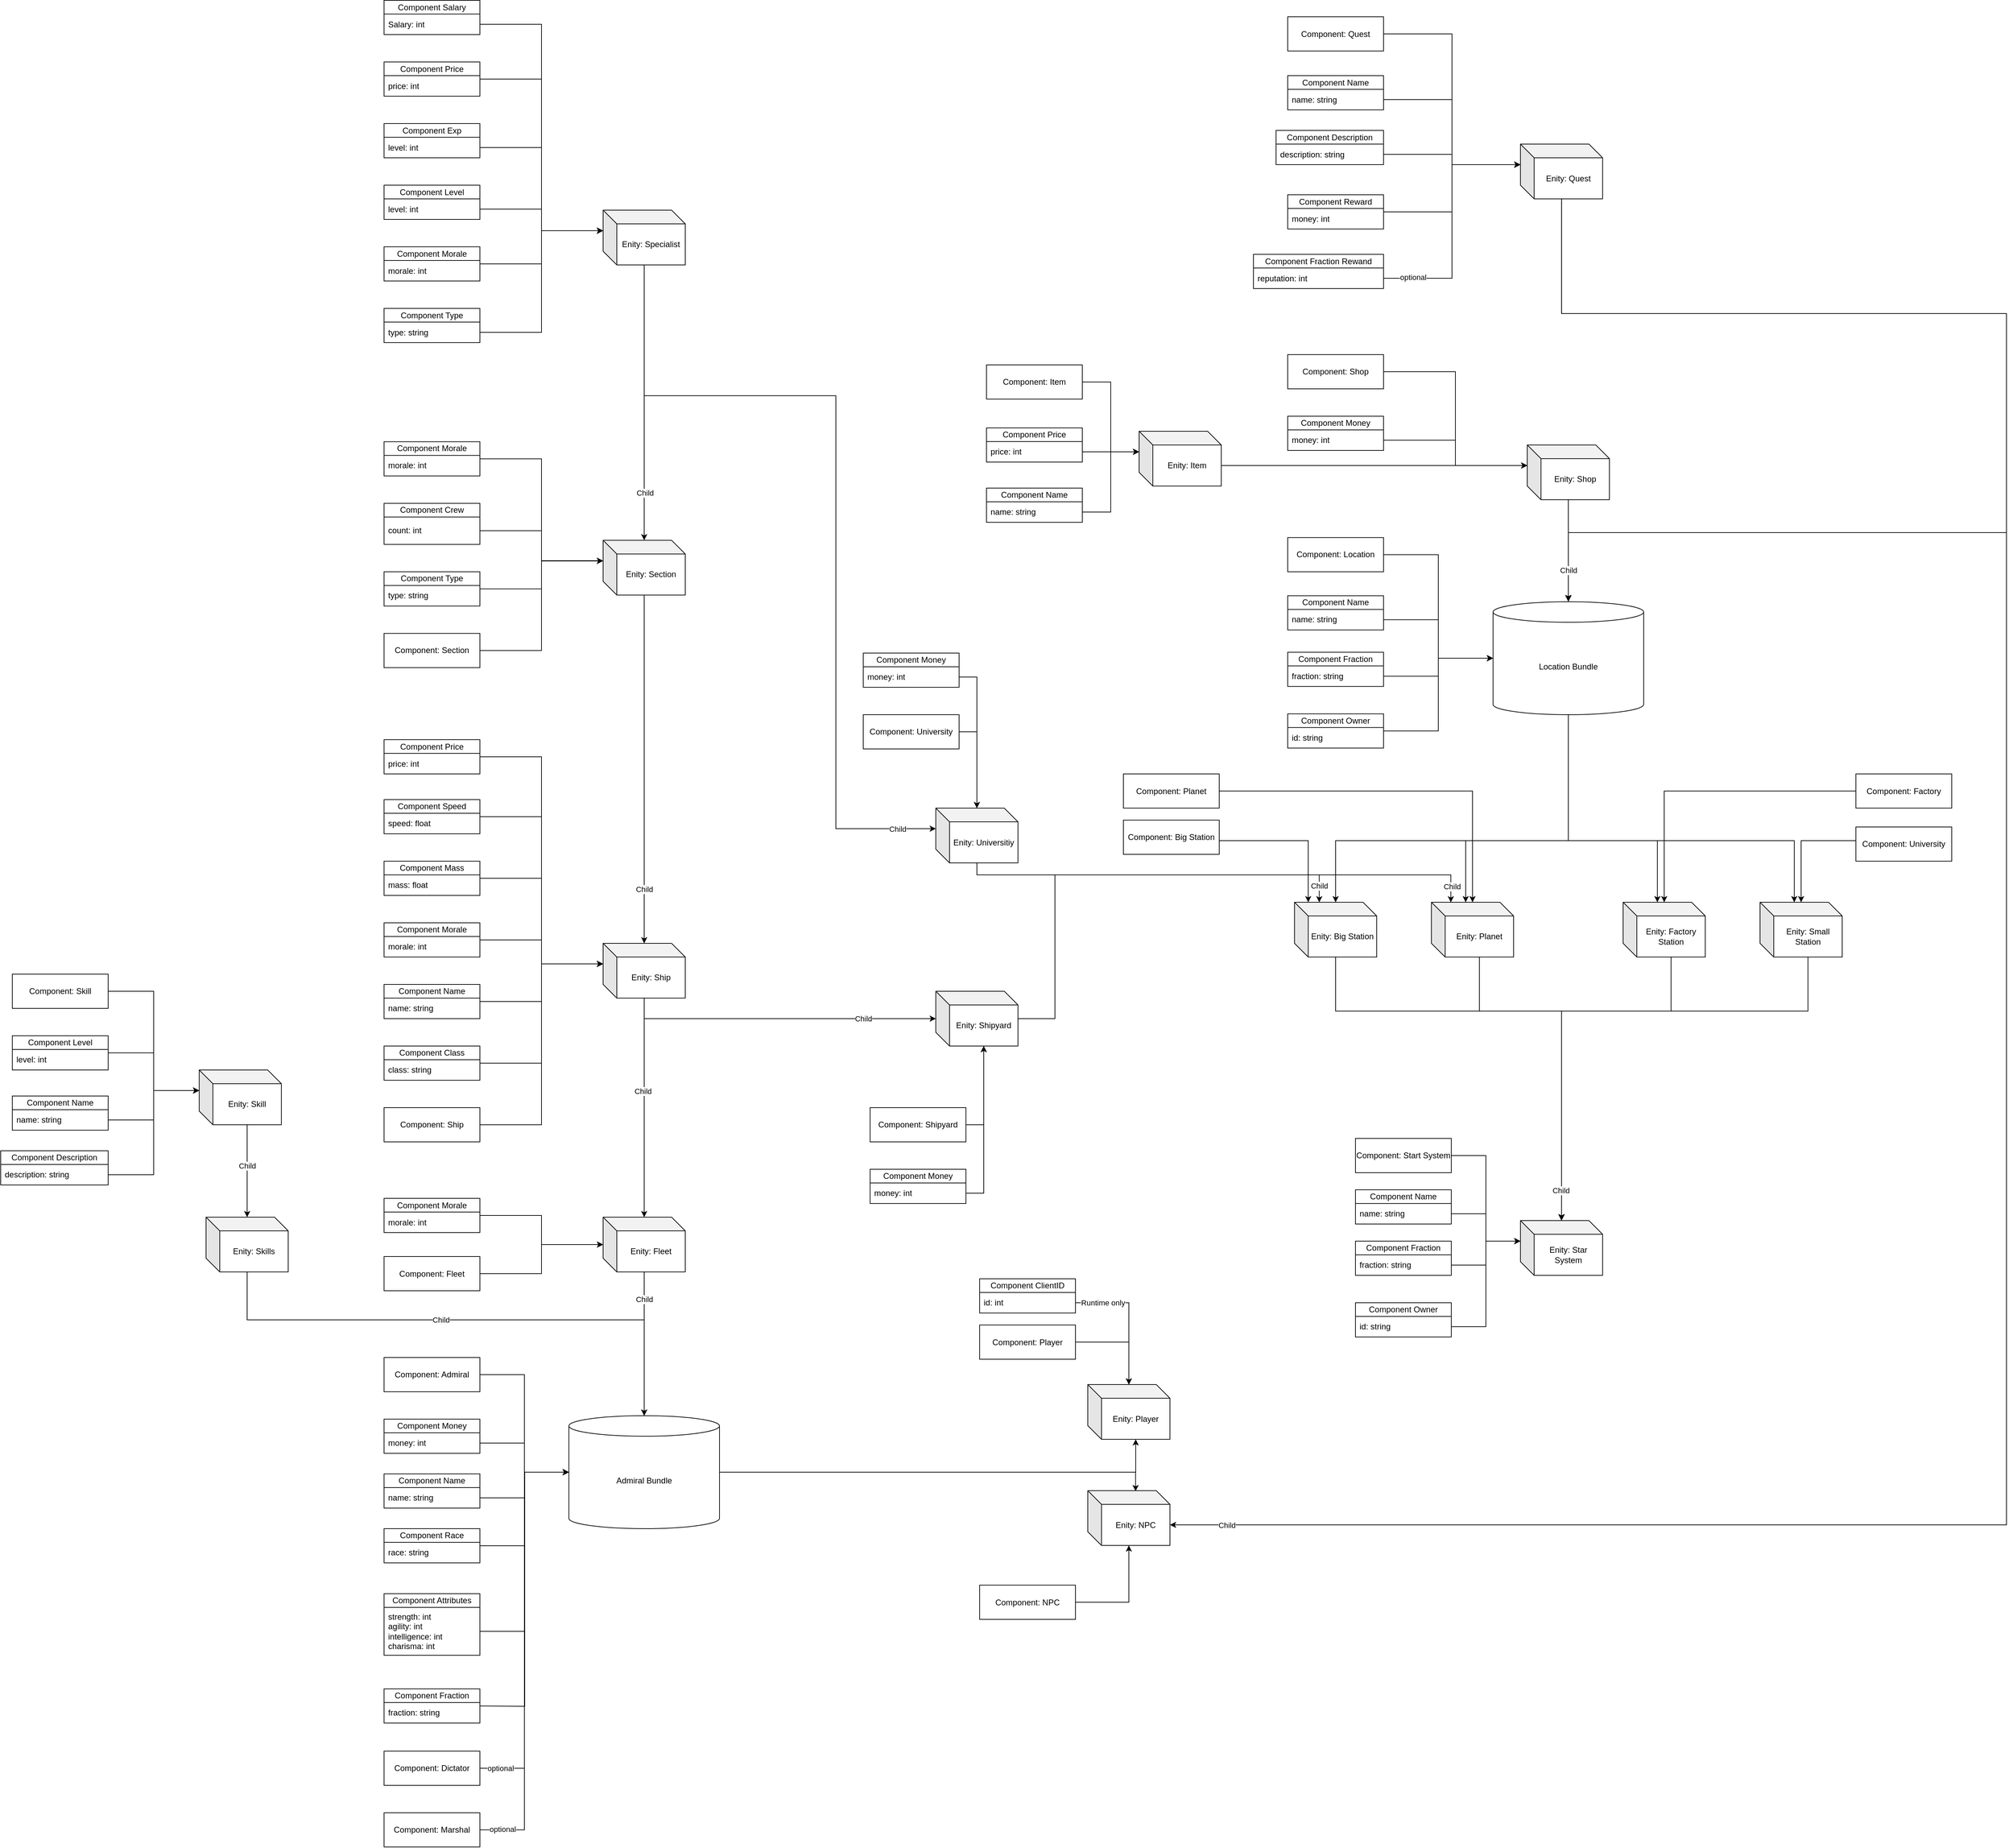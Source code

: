 <mxfile version="21.2.1" type="device">
  <diagram id="C5RBs43oDa-KdzZeNtuy" name="Page-1">
    <mxGraphModel dx="3003" dy="2656" grid="1" gridSize="10" guides="1" tooltips="1" connect="1" arrows="1" fold="1" page="1" pageScale="1" pageWidth="827" pageHeight="1169" math="0" shadow="0">
      <root>
        <mxCell id="WIyWlLk6GJQsqaUBKTNV-0" />
        <mxCell id="WIyWlLk6GJQsqaUBKTNV-1" parent="WIyWlLk6GJQsqaUBKTNV-0" />
        <mxCell id="llKzF4pOKXRGiBNKoP57-451" style="edgeStyle=orthogonalEdgeStyle;rounded=0;orthogonalLoop=1;jettySize=auto;html=1;exitX=1;exitY=0.5;exitDx=0;exitDy=0;exitPerimeter=0;entryX=0;entryY=0;entryDx=70;entryDy=80;entryPerimeter=0;" edge="1" parent="WIyWlLk6GJQsqaUBKTNV-1" source="llKzF4pOKXRGiBNKoP57-172" target="llKzF4pOKXRGiBNKoP57-184">
          <mxGeometry relative="1" as="geometry" />
        </mxCell>
        <mxCell id="llKzF4pOKXRGiBNKoP57-452" style="edgeStyle=orthogonalEdgeStyle;rounded=0;orthogonalLoop=1;jettySize=auto;html=1;exitX=1;exitY=0.5;exitDx=0;exitDy=0;exitPerimeter=0;entryX=0.582;entryY=0.009;entryDx=0;entryDy=0;entryPerimeter=0;" edge="1" parent="WIyWlLk6GJQsqaUBKTNV-1" source="llKzF4pOKXRGiBNKoP57-172" target="llKzF4pOKXRGiBNKoP57-185">
          <mxGeometry relative="1" as="geometry" />
        </mxCell>
        <mxCell id="llKzF4pOKXRGiBNKoP57-172" value="Admiral Bundle" style="shape=cylinder3;whiteSpace=wrap;html=1;boundedLbl=1;backgroundOutline=1;size=15;" vertex="1" parent="WIyWlLk6GJQsqaUBKTNV-1">
          <mxGeometry x="-1070" y="770" width="220" height="165" as="geometry" />
        </mxCell>
        <mxCell id="llKzF4pOKXRGiBNKoP57-173" style="edgeStyle=orthogonalEdgeStyle;rounded=0;orthogonalLoop=1;jettySize=auto;html=1;entryX=0;entryY=0.5;entryDx=0;entryDy=0;entryPerimeter=0;" edge="1" parent="WIyWlLk6GJQsqaUBKTNV-1" source="llKzF4pOKXRGiBNKoP57-174" target="llKzF4pOKXRGiBNKoP57-172">
          <mxGeometry relative="1" as="geometry" />
        </mxCell>
        <mxCell id="llKzF4pOKXRGiBNKoP57-174" value="Component: Admiral" style="rounded=0;whiteSpace=wrap;html=1;" vertex="1" parent="WIyWlLk6GJQsqaUBKTNV-1">
          <mxGeometry x="-1340" y="685" width="140" height="50" as="geometry" />
        </mxCell>
        <mxCell id="llKzF4pOKXRGiBNKoP57-175" value="Component Money" style="swimlane;fontStyle=0;childLayout=stackLayout;horizontal=1;startSize=20;horizontalStack=0;resizeParent=1;resizeParentMax=0;resizeLast=0;collapsible=1;marginBottom=0;whiteSpace=wrap;html=1;" vertex="1" parent="WIyWlLk6GJQsqaUBKTNV-1">
          <mxGeometry x="-1340" y="775" width="140" height="50" as="geometry" />
        </mxCell>
        <mxCell id="llKzF4pOKXRGiBNKoP57-176" value="money: int" style="text;strokeColor=none;fillColor=none;align=left;verticalAlign=middle;spacingLeft=4;spacingRight=4;overflow=hidden;points=[[0,0.5],[1,0.5]];portConstraint=eastwest;rotatable=0;whiteSpace=wrap;html=1;" vertex="1" parent="llKzF4pOKXRGiBNKoP57-175">
          <mxGeometry y="20" width="140" height="30" as="geometry" />
        </mxCell>
        <mxCell id="llKzF4pOKXRGiBNKoP57-177" style="edgeStyle=orthogonalEdgeStyle;rounded=0;orthogonalLoop=1;jettySize=auto;html=1;entryX=0;entryY=0.5;entryDx=0;entryDy=0;entryPerimeter=0;" edge="1" parent="WIyWlLk6GJQsqaUBKTNV-1" source="llKzF4pOKXRGiBNKoP57-178" target="llKzF4pOKXRGiBNKoP57-172">
          <mxGeometry relative="1" as="geometry" />
        </mxCell>
        <mxCell id="llKzF4pOKXRGiBNKoP57-178" value="Component Race" style="swimlane;fontStyle=0;childLayout=stackLayout;horizontal=1;startSize=20;horizontalStack=0;resizeParent=1;resizeParentMax=0;resizeLast=0;collapsible=1;marginBottom=0;whiteSpace=wrap;html=1;" vertex="1" parent="WIyWlLk6GJQsqaUBKTNV-1">
          <mxGeometry x="-1340" y="935" width="140" height="50" as="geometry" />
        </mxCell>
        <mxCell id="llKzF4pOKXRGiBNKoP57-179" value="race: string" style="text;strokeColor=none;fillColor=none;align=left;verticalAlign=middle;spacingLeft=4;spacingRight=4;overflow=hidden;points=[[0,0.5],[1,0.5]];portConstraint=eastwest;rotatable=0;whiteSpace=wrap;html=1;" vertex="1" parent="llKzF4pOKXRGiBNKoP57-178">
          <mxGeometry y="20" width="140" height="30" as="geometry" />
        </mxCell>
        <mxCell id="llKzF4pOKXRGiBNKoP57-180" value="Component Name" style="swimlane;fontStyle=0;childLayout=stackLayout;horizontal=1;startSize=20;horizontalStack=0;resizeParent=1;resizeParentMax=0;resizeLast=0;collapsible=1;marginBottom=0;whiteSpace=wrap;html=1;" vertex="1" parent="WIyWlLk6GJQsqaUBKTNV-1">
          <mxGeometry x="-1340" y="855" width="140" height="50" as="geometry" />
        </mxCell>
        <mxCell id="llKzF4pOKXRGiBNKoP57-181" value="name: string" style="text;strokeColor=none;fillColor=none;align=left;verticalAlign=middle;spacingLeft=4;spacingRight=4;overflow=hidden;points=[[0,0.5],[1,0.5]];portConstraint=eastwest;rotatable=0;whiteSpace=wrap;html=1;" vertex="1" parent="llKzF4pOKXRGiBNKoP57-180">
          <mxGeometry y="20" width="140" height="30" as="geometry" />
        </mxCell>
        <mxCell id="llKzF4pOKXRGiBNKoP57-182" style="edgeStyle=orthogonalEdgeStyle;rounded=0;orthogonalLoop=1;jettySize=auto;html=1;" edge="1" parent="WIyWlLk6GJQsqaUBKTNV-1" source="llKzF4pOKXRGiBNKoP57-176" target="llKzF4pOKXRGiBNKoP57-172">
          <mxGeometry relative="1" as="geometry" />
        </mxCell>
        <mxCell id="llKzF4pOKXRGiBNKoP57-183" style="edgeStyle=orthogonalEdgeStyle;rounded=0;orthogonalLoop=1;jettySize=auto;html=1;" edge="1" parent="WIyWlLk6GJQsqaUBKTNV-1" source="llKzF4pOKXRGiBNKoP57-181" target="llKzF4pOKXRGiBNKoP57-172">
          <mxGeometry relative="1" as="geometry" />
        </mxCell>
        <mxCell id="llKzF4pOKXRGiBNKoP57-184" value="Enity: Player" style="shape=cube;whiteSpace=wrap;html=1;boundedLbl=1;backgroundOutline=1;darkOpacity=0.05;darkOpacity2=0.1;" vertex="1" parent="WIyWlLk6GJQsqaUBKTNV-1">
          <mxGeometry x="-312" y="724.5" width="120" height="80" as="geometry" />
        </mxCell>
        <mxCell id="llKzF4pOKXRGiBNKoP57-185" value="Enity: NPC" style="shape=cube;whiteSpace=wrap;html=1;boundedLbl=1;backgroundOutline=1;darkOpacity=0.05;darkOpacity2=0.1;" vertex="1" parent="WIyWlLk6GJQsqaUBKTNV-1">
          <mxGeometry x="-312" y="879.5" width="120" height="80" as="geometry" />
        </mxCell>
        <mxCell id="llKzF4pOKXRGiBNKoP57-186" style="edgeStyle=orthogonalEdgeStyle;rounded=0;orthogonalLoop=1;jettySize=auto;html=1;" edge="1" parent="WIyWlLk6GJQsqaUBKTNV-1" source="llKzF4pOKXRGiBNKoP57-187" target="llKzF4pOKXRGiBNKoP57-184">
          <mxGeometry relative="1" as="geometry" />
        </mxCell>
        <mxCell id="llKzF4pOKXRGiBNKoP57-187" value="Component: Player" style="rounded=0;whiteSpace=wrap;html=1;" vertex="1" parent="WIyWlLk6GJQsqaUBKTNV-1">
          <mxGeometry x="-470" y="637.5" width="140" height="50" as="geometry" />
        </mxCell>
        <mxCell id="llKzF4pOKXRGiBNKoP57-188" style="edgeStyle=orthogonalEdgeStyle;rounded=0;orthogonalLoop=1;jettySize=auto;html=1;" edge="1" parent="WIyWlLk6GJQsqaUBKTNV-1" source="llKzF4pOKXRGiBNKoP57-189" target="llKzF4pOKXRGiBNKoP57-185">
          <mxGeometry relative="1" as="geometry" />
        </mxCell>
        <mxCell id="llKzF4pOKXRGiBNKoP57-189" value="Component: NPC" style="rounded=0;whiteSpace=wrap;html=1;" vertex="1" parent="WIyWlLk6GJQsqaUBKTNV-1">
          <mxGeometry x="-470" y="1017.5" width="140" height="50" as="geometry" />
        </mxCell>
        <mxCell id="llKzF4pOKXRGiBNKoP57-202" style="edgeStyle=orthogonalEdgeStyle;rounded=0;orthogonalLoop=1;jettySize=auto;html=1;" edge="1" parent="WIyWlLk6GJQsqaUBKTNV-1" source="llKzF4pOKXRGiBNKoP57-196" target="llKzF4pOKXRGiBNKoP57-172">
          <mxGeometry relative="1" as="geometry" />
        </mxCell>
        <mxCell id="llKzF4pOKXRGiBNKoP57-204" value="Child" style="edgeLabel;html=1;align=center;verticalAlign=middle;resizable=0;points=[];" vertex="1" connectable="0" parent="llKzF4pOKXRGiBNKoP57-202">
          <mxGeometry x="-0.089" y="3" relative="1" as="geometry">
            <mxPoint x="-3" y="-56" as="offset" />
          </mxGeometry>
        </mxCell>
        <mxCell id="llKzF4pOKXRGiBNKoP57-196" value="Enity: Fleet" style="shape=cube;whiteSpace=wrap;html=1;boundedLbl=1;backgroundOutline=1;darkOpacity=0.05;darkOpacity2=0.1;" vertex="1" parent="WIyWlLk6GJQsqaUBKTNV-1">
          <mxGeometry x="-1020" y="480" width="120" height="80" as="geometry" />
        </mxCell>
        <mxCell id="llKzF4pOKXRGiBNKoP57-197" style="edgeStyle=orthogonalEdgeStyle;rounded=0;orthogonalLoop=1;jettySize=auto;html=1;" edge="1" parent="WIyWlLk6GJQsqaUBKTNV-1" source="llKzF4pOKXRGiBNKoP57-198" target="llKzF4pOKXRGiBNKoP57-196">
          <mxGeometry relative="1" as="geometry" />
        </mxCell>
        <mxCell id="llKzF4pOKXRGiBNKoP57-198" value="Component: Fleet" style="rounded=0;whiteSpace=wrap;html=1;" vertex="1" parent="WIyWlLk6GJQsqaUBKTNV-1">
          <mxGeometry x="-1340" y="537.5" width="140" height="50" as="geometry" />
        </mxCell>
        <mxCell id="llKzF4pOKXRGiBNKoP57-199" value="morale: int" style="text;strokeColor=none;fillColor=none;align=left;verticalAlign=middle;spacingLeft=4;spacingRight=4;overflow=hidden;points=[[0,0.5],[1,0.5]];portConstraint=eastwest;rotatable=0;whiteSpace=wrap;html=1;" vertex="1" parent="WIyWlLk6GJQsqaUBKTNV-1">
          <mxGeometry x="-1340" y="472.5" width="140" height="30" as="geometry" />
        </mxCell>
        <mxCell id="llKzF4pOKXRGiBNKoP57-200" style="edgeStyle=orthogonalEdgeStyle;rounded=0;orthogonalLoop=1;jettySize=auto;html=1;" edge="1" parent="WIyWlLk6GJQsqaUBKTNV-1" source="llKzF4pOKXRGiBNKoP57-201" target="llKzF4pOKXRGiBNKoP57-196">
          <mxGeometry relative="1" as="geometry" />
        </mxCell>
        <mxCell id="llKzF4pOKXRGiBNKoP57-201" value="Component Morale" style="swimlane;fontStyle=0;childLayout=stackLayout;horizontal=1;startSize=20;horizontalStack=0;resizeParent=1;resizeParentMax=0;resizeLast=0;collapsible=1;marginBottom=0;whiteSpace=wrap;html=1;" vertex="1" parent="WIyWlLk6GJQsqaUBKTNV-1">
          <mxGeometry x="-1340" y="452.5" width="140" height="50" as="geometry" />
        </mxCell>
        <mxCell id="llKzF4pOKXRGiBNKoP57-205" style="edgeStyle=orthogonalEdgeStyle;rounded=0;orthogonalLoop=1;jettySize=auto;html=1;" edge="1" parent="WIyWlLk6GJQsqaUBKTNV-1" source="llKzF4pOKXRGiBNKoP57-203" target="llKzF4pOKXRGiBNKoP57-196">
          <mxGeometry relative="1" as="geometry" />
        </mxCell>
        <mxCell id="llKzF4pOKXRGiBNKoP57-206" value="Child" style="edgeLabel;html=1;align=center;verticalAlign=middle;resizable=0;points=[];" vertex="1" connectable="0" parent="llKzF4pOKXRGiBNKoP57-205">
          <mxGeometry x="-0.15" y="-2" relative="1" as="geometry">
            <mxPoint as="offset" />
          </mxGeometry>
        </mxCell>
        <mxCell id="llKzF4pOKXRGiBNKoP57-535" style="edgeStyle=orthogonalEdgeStyle;rounded=0;orthogonalLoop=1;jettySize=auto;html=1;exitX=0;exitY=0;exitDx=70;exitDy=80;exitPerimeter=0;" edge="1" parent="WIyWlLk6GJQsqaUBKTNV-1" source="llKzF4pOKXRGiBNKoP57-203" target="llKzF4pOKXRGiBNKoP57-502">
          <mxGeometry relative="1" as="geometry">
            <Array as="points">
              <mxPoint x="-960" y="160" />
              <mxPoint x="-960" y="190" />
            </Array>
          </mxGeometry>
        </mxCell>
        <mxCell id="llKzF4pOKXRGiBNKoP57-536" value="Child" style="edgeLabel;html=1;align=center;verticalAlign=middle;resizable=0;points=[];" vertex="1" connectable="0" parent="llKzF4pOKXRGiBNKoP57-535">
          <mxGeometry x="0.319" relative="1" as="geometry">
            <mxPoint x="52" as="offset" />
          </mxGeometry>
        </mxCell>
        <mxCell id="llKzF4pOKXRGiBNKoP57-203" value="Enity: Ship" style="shape=cube;whiteSpace=wrap;html=1;boundedLbl=1;backgroundOutline=1;darkOpacity=0.05;darkOpacity2=0.1;" vertex="1" parent="WIyWlLk6GJQsqaUBKTNV-1">
          <mxGeometry x="-1020" y="80" width="120" height="80" as="geometry" />
        </mxCell>
        <mxCell id="llKzF4pOKXRGiBNKoP57-239" style="edgeStyle=orthogonalEdgeStyle;rounded=0;orthogonalLoop=1;jettySize=auto;html=1;entryX=0;entryY=0;entryDx=0;entryDy=30;entryPerimeter=0;" edge="1" parent="WIyWlLk6GJQsqaUBKTNV-1" source="llKzF4pOKXRGiBNKoP57-208" target="llKzF4pOKXRGiBNKoP57-203">
          <mxGeometry relative="1" as="geometry" />
        </mxCell>
        <mxCell id="llKzF4pOKXRGiBNKoP57-208" value="Component: Ship" style="rounded=0;whiteSpace=wrap;html=1;" vertex="1" parent="WIyWlLk6GJQsqaUBKTNV-1">
          <mxGeometry x="-1340" y="320" width="140" height="50" as="geometry" />
        </mxCell>
        <mxCell id="llKzF4pOKXRGiBNKoP57-209" value="morale: int" style="text;strokeColor=none;fillColor=none;align=left;verticalAlign=middle;spacingLeft=4;spacingRight=4;overflow=hidden;points=[[0,0.5],[1,0.5]];portConstraint=eastwest;rotatable=0;whiteSpace=wrap;html=1;" vertex="1" parent="WIyWlLk6GJQsqaUBKTNV-1">
          <mxGeometry x="-1340" y="70" width="140" height="30" as="geometry" />
        </mxCell>
        <mxCell id="llKzF4pOKXRGiBNKoP57-235" style="edgeStyle=orthogonalEdgeStyle;rounded=0;orthogonalLoop=1;jettySize=auto;html=1;entryX=0;entryY=0;entryDx=0;entryDy=30;entryPerimeter=0;" edge="1" parent="WIyWlLk6GJQsqaUBKTNV-1" source="llKzF4pOKXRGiBNKoP57-210" target="llKzF4pOKXRGiBNKoP57-203">
          <mxGeometry relative="1" as="geometry" />
        </mxCell>
        <mxCell id="llKzF4pOKXRGiBNKoP57-210" value="Component Morale" style="swimlane;fontStyle=0;childLayout=stackLayout;horizontal=1;startSize=20;horizontalStack=0;resizeParent=1;resizeParentMax=0;resizeLast=0;collapsible=1;marginBottom=0;whiteSpace=wrap;html=1;" vertex="1" parent="WIyWlLk6GJQsqaUBKTNV-1">
          <mxGeometry x="-1340" y="50" width="140" height="50" as="geometry" />
        </mxCell>
        <mxCell id="llKzF4pOKXRGiBNKoP57-217" value="name: string" style="text;strokeColor=none;fillColor=none;align=left;verticalAlign=middle;spacingLeft=4;spacingRight=4;overflow=hidden;points=[[0,0.5],[1,0.5]];portConstraint=eastwest;rotatable=0;whiteSpace=wrap;html=1;" vertex="1" parent="WIyWlLk6GJQsqaUBKTNV-1">
          <mxGeometry x="-1340" y="160" width="140" height="30" as="geometry" />
        </mxCell>
        <mxCell id="llKzF4pOKXRGiBNKoP57-236" style="edgeStyle=orthogonalEdgeStyle;rounded=0;orthogonalLoop=1;jettySize=auto;html=1;entryX=0;entryY=0;entryDx=0;entryDy=30;entryPerimeter=0;" edge="1" parent="WIyWlLk6GJQsqaUBKTNV-1" source="llKzF4pOKXRGiBNKoP57-218" target="llKzF4pOKXRGiBNKoP57-203">
          <mxGeometry relative="1" as="geometry" />
        </mxCell>
        <mxCell id="llKzF4pOKXRGiBNKoP57-218" value="Component Name" style="swimlane;fontStyle=0;childLayout=stackLayout;horizontal=1;startSize=20;horizontalStack=0;resizeParent=1;resizeParentMax=0;resizeLast=0;collapsible=1;marginBottom=0;whiteSpace=wrap;html=1;" vertex="1" parent="WIyWlLk6GJQsqaUBKTNV-1">
          <mxGeometry x="-1340" y="140" width="140" height="50" as="geometry" />
        </mxCell>
        <mxCell id="llKzF4pOKXRGiBNKoP57-225" value="class: string" style="text;strokeColor=none;fillColor=none;align=left;verticalAlign=middle;spacingLeft=4;spacingRight=4;overflow=hidden;points=[[0,0.5],[1,0.5]];portConstraint=eastwest;rotatable=0;whiteSpace=wrap;html=1;" vertex="1" parent="WIyWlLk6GJQsqaUBKTNV-1">
          <mxGeometry x="-1340" y="250" width="140" height="30" as="geometry" />
        </mxCell>
        <mxCell id="llKzF4pOKXRGiBNKoP57-238" style="edgeStyle=orthogonalEdgeStyle;rounded=0;orthogonalLoop=1;jettySize=auto;html=1;exitX=1;exitY=0.5;exitDx=0;exitDy=0;entryX=0;entryY=0;entryDx=0;entryDy=30;entryPerimeter=0;" edge="1" parent="WIyWlLk6GJQsqaUBKTNV-1" source="llKzF4pOKXRGiBNKoP57-226" target="llKzF4pOKXRGiBNKoP57-203">
          <mxGeometry relative="1" as="geometry" />
        </mxCell>
        <mxCell id="llKzF4pOKXRGiBNKoP57-226" value="Component Class" style="swimlane;fontStyle=0;childLayout=stackLayout;horizontal=1;startSize=20;horizontalStack=0;resizeParent=1;resizeParentMax=0;resizeLast=0;collapsible=1;marginBottom=0;whiteSpace=wrap;html=1;" vertex="1" parent="WIyWlLk6GJQsqaUBKTNV-1">
          <mxGeometry x="-1340" y="230" width="140" height="50" as="geometry" />
        </mxCell>
        <mxCell id="llKzF4pOKXRGiBNKoP57-227" value="mass: float" style="text;strokeColor=none;fillColor=none;align=left;verticalAlign=middle;spacingLeft=4;spacingRight=4;overflow=hidden;points=[[0,0.5],[1,0.5]];portConstraint=eastwest;rotatable=0;whiteSpace=wrap;html=1;" vertex="1" parent="WIyWlLk6GJQsqaUBKTNV-1">
          <mxGeometry x="-1340" y="-20" width="140" height="30" as="geometry" />
        </mxCell>
        <mxCell id="llKzF4pOKXRGiBNKoP57-234" style="edgeStyle=orthogonalEdgeStyle;rounded=0;orthogonalLoop=1;jettySize=auto;html=1;entryX=0;entryY=0;entryDx=0;entryDy=30;entryPerimeter=0;" edge="1" parent="WIyWlLk6GJQsqaUBKTNV-1" source="llKzF4pOKXRGiBNKoP57-228" target="llKzF4pOKXRGiBNKoP57-203">
          <mxGeometry relative="1" as="geometry" />
        </mxCell>
        <mxCell id="llKzF4pOKXRGiBNKoP57-228" value="Component Mass" style="swimlane;fontStyle=0;childLayout=stackLayout;horizontal=1;startSize=20;horizontalStack=0;resizeParent=1;resizeParentMax=0;resizeLast=0;collapsible=1;marginBottom=0;whiteSpace=wrap;html=1;" vertex="1" parent="WIyWlLk6GJQsqaUBKTNV-1">
          <mxGeometry x="-1340" y="-40" width="140" height="50" as="geometry" />
        </mxCell>
        <mxCell id="llKzF4pOKXRGiBNKoP57-229" value="speed: float" style="text;strokeColor=none;fillColor=none;align=left;verticalAlign=middle;spacingLeft=4;spacingRight=4;overflow=hidden;points=[[0,0.5],[1,0.5]];portConstraint=eastwest;rotatable=0;whiteSpace=wrap;html=1;" vertex="1" parent="WIyWlLk6GJQsqaUBKTNV-1">
          <mxGeometry x="-1340" y="-110" width="140" height="30" as="geometry" />
        </mxCell>
        <mxCell id="llKzF4pOKXRGiBNKoP57-233" style="edgeStyle=orthogonalEdgeStyle;rounded=0;orthogonalLoop=1;jettySize=auto;html=1;entryX=0;entryY=0;entryDx=0;entryDy=30;entryPerimeter=0;" edge="1" parent="WIyWlLk6GJQsqaUBKTNV-1" source="llKzF4pOKXRGiBNKoP57-230" target="llKzF4pOKXRGiBNKoP57-203">
          <mxGeometry relative="1" as="geometry" />
        </mxCell>
        <mxCell id="llKzF4pOKXRGiBNKoP57-230" value="Component Speed" style="swimlane;fontStyle=0;childLayout=stackLayout;horizontal=1;startSize=20;horizontalStack=0;resizeParent=1;resizeParentMax=0;resizeLast=0;collapsible=1;marginBottom=0;whiteSpace=wrap;html=1;" vertex="1" parent="WIyWlLk6GJQsqaUBKTNV-1">
          <mxGeometry x="-1340" y="-130" width="140" height="50" as="geometry" />
        </mxCell>
        <mxCell id="llKzF4pOKXRGiBNKoP57-241" style="edgeStyle=orthogonalEdgeStyle;rounded=0;orthogonalLoop=1;jettySize=auto;html=1;" edge="1" parent="WIyWlLk6GJQsqaUBKTNV-1" source="llKzF4pOKXRGiBNKoP57-240" target="llKzF4pOKXRGiBNKoP57-203">
          <mxGeometry relative="1" as="geometry" />
        </mxCell>
        <mxCell id="llKzF4pOKXRGiBNKoP57-242" value="Child" style="edgeLabel;html=1;align=center;verticalAlign=middle;resizable=0;points=[];" vertex="1" connectable="0" parent="llKzF4pOKXRGiBNKoP57-241">
          <mxGeometry x="0.106" y="1" relative="1" as="geometry">
            <mxPoint x="-1" y="148" as="offset" />
          </mxGeometry>
        </mxCell>
        <mxCell id="llKzF4pOKXRGiBNKoP57-240" value="Enity: Section" style="shape=cube;whiteSpace=wrap;html=1;boundedLbl=1;backgroundOutline=1;darkOpacity=0.05;darkOpacity2=0.1;" vertex="1" parent="WIyWlLk6GJQsqaUBKTNV-1">
          <mxGeometry x="-1020" y="-508.75" width="120" height="80" as="geometry" />
        </mxCell>
        <mxCell id="llKzF4pOKXRGiBNKoP57-262" style="edgeStyle=orthogonalEdgeStyle;rounded=0;orthogonalLoop=1;jettySize=auto;html=1;entryX=0;entryY=0;entryDx=0;entryDy=30;entryPerimeter=0;" edge="1" parent="WIyWlLk6GJQsqaUBKTNV-1" source="llKzF4pOKXRGiBNKoP57-249" target="llKzF4pOKXRGiBNKoP57-240">
          <mxGeometry relative="1" as="geometry" />
        </mxCell>
        <mxCell id="llKzF4pOKXRGiBNKoP57-249" value="Component: Section" style="rounded=0;whiteSpace=wrap;html=1;" vertex="1" parent="WIyWlLk6GJQsqaUBKTNV-1">
          <mxGeometry x="-1340" y="-372.75" width="140" height="50" as="geometry" />
        </mxCell>
        <mxCell id="llKzF4pOKXRGiBNKoP57-251" value="type: string" style="text;strokeColor=none;fillColor=none;align=left;verticalAlign=middle;spacingLeft=4;spacingRight=4;overflow=hidden;points=[[0,0.5],[1,0.5]];portConstraint=eastwest;rotatable=0;whiteSpace=wrap;html=1;" vertex="1" parent="WIyWlLk6GJQsqaUBKTNV-1">
          <mxGeometry x="-1340" y="-442.75" width="140" height="30" as="geometry" />
        </mxCell>
        <mxCell id="llKzF4pOKXRGiBNKoP57-263" style="edgeStyle=orthogonalEdgeStyle;rounded=0;orthogonalLoop=1;jettySize=auto;html=1;exitX=1;exitY=0.5;exitDx=0;exitDy=0;entryX=0;entryY=0;entryDx=0;entryDy=30;entryPerimeter=0;" edge="1" parent="WIyWlLk6GJQsqaUBKTNV-1" source="llKzF4pOKXRGiBNKoP57-252" target="llKzF4pOKXRGiBNKoP57-240">
          <mxGeometry relative="1" as="geometry" />
        </mxCell>
        <mxCell id="llKzF4pOKXRGiBNKoP57-252" value="Component Type" style="swimlane;fontStyle=0;childLayout=stackLayout;horizontal=1;startSize=20;horizontalStack=0;resizeParent=1;resizeParentMax=0;resizeLast=0;collapsible=1;marginBottom=0;whiteSpace=wrap;html=1;" vertex="1" parent="WIyWlLk6GJQsqaUBKTNV-1">
          <mxGeometry x="-1340" y="-462.75" width="140" height="50" as="geometry" />
        </mxCell>
        <mxCell id="llKzF4pOKXRGiBNKoP57-258" value="Component Crew" style="swimlane;fontStyle=0;childLayout=stackLayout;horizontal=1;startSize=20;horizontalStack=0;resizeParent=1;resizeParentMax=0;resizeLast=0;collapsible=1;marginBottom=0;whiteSpace=wrap;html=1;" vertex="1" parent="WIyWlLk6GJQsqaUBKTNV-1">
          <mxGeometry x="-1340" y="-562.75" width="140" height="60" as="geometry" />
        </mxCell>
        <mxCell id="llKzF4pOKXRGiBNKoP57-259" value="count: int" style="text;strokeColor=none;fillColor=none;align=left;verticalAlign=middle;spacingLeft=4;spacingRight=4;overflow=hidden;points=[[0,0.5],[1,0.5]];portConstraint=eastwest;rotatable=0;whiteSpace=wrap;html=1;" vertex="1" parent="llKzF4pOKXRGiBNKoP57-258">
          <mxGeometry y="20" width="140" height="40" as="geometry" />
        </mxCell>
        <mxCell id="llKzF4pOKXRGiBNKoP57-260" value="morale: int" style="text;strokeColor=none;fillColor=none;align=left;verticalAlign=middle;spacingLeft=4;spacingRight=4;overflow=hidden;points=[[0,0.5],[1,0.5]];portConstraint=eastwest;rotatable=0;whiteSpace=wrap;html=1;" vertex="1" parent="WIyWlLk6GJQsqaUBKTNV-1">
          <mxGeometry x="-1340" y="-632.75" width="140" height="30" as="geometry" />
        </mxCell>
        <mxCell id="llKzF4pOKXRGiBNKoP57-265" style="edgeStyle=orthogonalEdgeStyle;rounded=0;orthogonalLoop=1;jettySize=auto;html=1;entryX=0;entryY=0;entryDx=0;entryDy=30;entryPerimeter=0;" edge="1" parent="WIyWlLk6GJQsqaUBKTNV-1" source="llKzF4pOKXRGiBNKoP57-261" target="llKzF4pOKXRGiBNKoP57-240">
          <mxGeometry relative="1" as="geometry" />
        </mxCell>
        <mxCell id="llKzF4pOKXRGiBNKoP57-261" value="Component Morale" style="swimlane;fontStyle=0;childLayout=stackLayout;horizontal=1;startSize=20;horizontalStack=0;resizeParent=1;resizeParentMax=0;resizeLast=0;collapsible=1;marginBottom=0;whiteSpace=wrap;html=1;" vertex="1" parent="WIyWlLk6GJQsqaUBKTNV-1">
          <mxGeometry x="-1340" y="-652.75" width="140" height="50" as="geometry" />
        </mxCell>
        <mxCell id="llKzF4pOKXRGiBNKoP57-264" style="edgeStyle=orthogonalEdgeStyle;rounded=0;orthogonalLoop=1;jettySize=auto;html=1;entryX=0;entryY=0;entryDx=0;entryDy=30;entryPerimeter=0;" edge="1" parent="WIyWlLk6GJQsqaUBKTNV-1" source="llKzF4pOKXRGiBNKoP57-259" target="llKzF4pOKXRGiBNKoP57-240">
          <mxGeometry relative="1" as="geometry" />
        </mxCell>
        <mxCell id="llKzF4pOKXRGiBNKoP57-267" style="edgeStyle=orthogonalEdgeStyle;rounded=0;orthogonalLoop=1;jettySize=auto;html=1;" edge="1" parent="WIyWlLk6GJQsqaUBKTNV-1" source="llKzF4pOKXRGiBNKoP57-266" target="llKzF4pOKXRGiBNKoP57-240">
          <mxGeometry relative="1" as="geometry" />
        </mxCell>
        <mxCell id="llKzF4pOKXRGiBNKoP57-539" value="Child" style="edgeLabel;html=1;align=center;verticalAlign=middle;resizable=0;points=[];" vertex="1" connectable="0" parent="llKzF4pOKXRGiBNKoP57-267">
          <mxGeometry x="0.653" y="1" relative="1" as="geometry">
            <mxPoint as="offset" />
          </mxGeometry>
        </mxCell>
        <mxCell id="llKzF4pOKXRGiBNKoP57-538" style="edgeStyle=orthogonalEdgeStyle;rounded=0;orthogonalLoop=1;jettySize=auto;html=1;exitX=0;exitY=0;exitDx=70;exitDy=80;exitPerimeter=0;entryX=0;entryY=0;entryDx=0;entryDy=30;entryPerimeter=0;" edge="1" parent="WIyWlLk6GJQsqaUBKTNV-1" source="llKzF4pOKXRGiBNKoP57-266" target="llKzF4pOKXRGiBNKoP57-504">
          <mxGeometry relative="1" as="geometry">
            <Array as="points">
              <mxPoint x="-960" y="-911" />
              <mxPoint x="-960" y="-720" />
              <mxPoint x="-680" y="-720" />
              <mxPoint x="-680" y="-88" />
            </Array>
          </mxGeometry>
        </mxCell>
        <mxCell id="llKzF4pOKXRGiBNKoP57-540" value="Child" style="edgeLabel;html=1;align=center;verticalAlign=middle;resizable=0;points=[];" vertex="1" connectable="0" parent="llKzF4pOKXRGiBNKoP57-538">
          <mxGeometry x="0.825" relative="1" as="geometry">
            <mxPoint x="54" as="offset" />
          </mxGeometry>
        </mxCell>
        <mxCell id="llKzF4pOKXRGiBNKoP57-266" value="Enity: Specialist" style="shape=cube;whiteSpace=wrap;html=1;boundedLbl=1;backgroundOutline=1;darkOpacity=0.05;darkOpacity2=0.1;" vertex="1" parent="WIyWlLk6GJQsqaUBKTNV-1">
          <mxGeometry x="-1020" y="-991" width="120" height="80" as="geometry" />
        </mxCell>
        <mxCell id="llKzF4pOKXRGiBNKoP57-283" style="edgeStyle=orthogonalEdgeStyle;rounded=0;orthogonalLoop=1;jettySize=auto;html=1;entryX=0;entryY=0;entryDx=0;entryDy=30;entryPerimeter=0;" edge="1" parent="WIyWlLk6GJQsqaUBKTNV-1" source="llKzF4pOKXRGiBNKoP57-281" target="llKzF4pOKXRGiBNKoP57-266">
          <mxGeometry relative="1" as="geometry" />
        </mxCell>
        <mxCell id="llKzF4pOKXRGiBNKoP57-281" value="type: string" style="text;strokeColor=none;fillColor=none;align=left;verticalAlign=middle;spacingLeft=4;spacingRight=4;overflow=hidden;points=[[0,0.5],[1,0.5]];portConstraint=eastwest;rotatable=0;whiteSpace=wrap;html=1;" vertex="1" parent="WIyWlLk6GJQsqaUBKTNV-1">
          <mxGeometry x="-1340" y="-827.5" width="140" height="30" as="geometry" />
        </mxCell>
        <mxCell id="llKzF4pOKXRGiBNKoP57-282" value="Component Type" style="swimlane;fontStyle=0;childLayout=stackLayout;horizontal=1;startSize=20;horizontalStack=0;resizeParent=1;resizeParentMax=0;resizeLast=0;collapsible=1;marginBottom=0;whiteSpace=wrap;html=1;" vertex="1" parent="WIyWlLk6GJQsqaUBKTNV-1">
          <mxGeometry x="-1340" y="-847.5" width="140" height="50" as="geometry" />
        </mxCell>
        <mxCell id="llKzF4pOKXRGiBNKoP57-284" value="morale: int" style="text;strokeColor=none;fillColor=none;align=left;verticalAlign=middle;spacingLeft=4;spacingRight=4;overflow=hidden;points=[[0,0.5],[1,0.5]];portConstraint=eastwest;rotatable=0;whiteSpace=wrap;html=1;" vertex="1" parent="WIyWlLk6GJQsqaUBKTNV-1">
          <mxGeometry x="-1340" y="-917.5" width="140" height="30" as="geometry" />
        </mxCell>
        <mxCell id="llKzF4pOKXRGiBNKoP57-286" style="edgeStyle=orthogonalEdgeStyle;rounded=0;orthogonalLoop=1;jettySize=auto;html=1;entryX=0;entryY=0;entryDx=0;entryDy=30;entryPerimeter=0;" edge="1" parent="WIyWlLk6GJQsqaUBKTNV-1" source="llKzF4pOKXRGiBNKoP57-285" target="llKzF4pOKXRGiBNKoP57-266">
          <mxGeometry relative="1" as="geometry" />
        </mxCell>
        <mxCell id="llKzF4pOKXRGiBNKoP57-285" value="Component Morale" style="swimlane;fontStyle=0;childLayout=stackLayout;horizontal=1;startSize=20;horizontalStack=0;resizeParent=1;resizeParentMax=0;resizeLast=0;collapsible=1;marginBottom=0;whiteSpace=wrap;html=1;" vertex="1" parent="WIyWlLk6GJQsqaUBKTNV-1">
          <mxGeometry x="-1340" y="-937.5" width="140" height="50" as="geometry" />
        </mxCell>
        <mxCell id="llKzF4pOKXRGiBNKoP57-292" style="edgeStyle=orthogonalEdgeStyle;rounded=0;orthogonalLoop=1;jettySize=auto;html=1;entryX=0;entryY=0;entryDx=0;entryDy=30;entryPerimeter=0;" edge="1" parent="WIyWlLk6GJQsqaUBKTNV-1" source="llKzF4pOKXRGiBNKoP57-287" target="llKzF4pOKXRGiBNKoP57-266">
          <mxGeometry relative="1" as="geometry" />
        </mxCell>
        <mxCell id="llKzF4pOKXRGiBNKoP57-287" value="level: int" style="text;strokeColor=none;fillColor=none;align=left;verticalAlign=middle;spacingLeft=4;spacingRight=4;overflow=hidden;points=[[0,0.5],[1,0.5]];portConstraint=eastwest;rotatable=0;whiteSpace=wrap;html=1;" vertex="1" parent="WIyWlLk6GJQsqaUBKTNV-1">
          <mxGeometry x="-1340" y="-1007.5" width="140" height="30" as="geometry" />
        </mxCell>
        <mxCell id="llKzF4pOKXRGiBNKoP57-288" value="Component Level" style="swimlane;fontStyle=0;childLayout=stackLayout;horizontal=1;startSize=20;horizontalStack=0;resizeParent=1;resizeParentMax=0;resizeLast=0;collapsible=1;marginBottom=0;whiteSpace=wrap;html=1;" vertex="1" parent="WIyWlLk6GJQsqaUBKTNV-1">
          <mxGeometry x="-1340" y="-1027.5" width="140" height="50" as="geometry" />
        </mxCell>
        <mxCell id="llKzF4pOKXRGiBNKoP57-291" style="edgeStyle=orthogonalEdgeStyle;rounded=0;orthogonalLoop=1;jettySize=auto;html=1;entryX=0;entryY=0;entryDx=0;entryDy=30;entryPerimeter=0;" edge="1" parent="WIyWlLk6GJQsqaUBKTNV-1" source="llKzF4pOKXRGiBNKoP57-289" target="llKzF4pOKXRGiBNKoP57-266">
          <mxGeometry relative="1" as="geometry" />
        </mxCell>
        <mxCell id="llKzF4pOKXRGiBNKoP57-289" value="level: int" style="text;strokeColor=none;fillColor=none;align=left;verticalAlign=middle;spacingLeft=4;spacingRight=4;overflow=hidden;points=[[0,0.5],[1,0.5]];portConstraint=eastwest;rotatable=0;whiteSpace=wrap;html=1;" vertex="1" parent="WIyWlLk6GJQsqaUBKTNV-1">
          <mxGeometry x="-1340" y="-1097.5" width="140" height="30" as="geometry" />
        </mxCell>
        <mxCell id="llKzF4pOKXRGiBNKoP57-290" value="Component Exp" style="swimlane;fontStyle=0;childLayout=stackLayout;horizontal=1;startSize=20;horizontalStack=0;resizeParent=1;resizeParentMax=0;resizeLast=0;collapsible=1;marginBottom=0;whiteSpace=wrap;html=1;" vertex="1" parent="WIyWlLk6GJQsqaUBKTNV-1">
          <mxGeometry x="-1340" y="-1117.5" width="140" height="50" as="geometry" />
        </mxCell>
        <mxCell id="llKzF4pOKXRGiBNKoP57-296" value="Component Attributes" style="swimlane;fontStyle=0;childLayout=stackLayout;horizontal=1;startSize=20;horizontalStack=0;resizeParent=1;resizeParentMax=0;resizeLast=0;collapsible=1;marginBottom=0;whiteSpace=wrap;html=1;" vertex="1" parent="WIyWlLk6GJQsqaUBKTNV-1">
          <mxGeometry x="-1340" y="1030" width="140" height="90" as="geometry" />
        </mxCell>
        <mxCell id="llKzF4pOKXRGiBNKoP57-297" value="strength: int&lt;br&gt;agility: int&lt;br&gt;intelligence: int&lt;br&gt;charisma: int" style="text;strokeColor=none;fillColor=none;align=left;verticalAlign=middle;spacingLeft=4;spacingRight=4;overflow=hidden;points=[[0,0.5],[1,0.5]];portConstraint=eastwest;rotatable=0;whiteSpace=wrap;html=1;" vertex="1" parent="llKzF4pOKXRGiBNKoP57-296">
          <mxGeometry y="20" width="140" height="70" as="geometry" />
        </mxCell>
        <mxCell id="llKzF4pOKXRGiBNKoP57-298" style="edgeStyle=orthogonalEdgeStyle;rounded=0;orthogonalLoop=1;jettySize=auto;html=1;entryX=0;entryY=0.5;entryDx=0;entryDy=0;entryPerimeter=0;" edge="1" parent="WIyWlLk6GJQsqaUBKTNV-1" source="llKzF4pOKXRGiBNKoP57-297" target="llKzF4pOKXRGiBNKoP57-172">
          <mxGeometry relative="1" as="geometry" />
        </mxCell>
        <mxCell id="llKzF4pOKXRGiBNKoP57-316" style="edgeStyle=orthogonalEdgeStyle;rounded=0;orthogonalLoop=1;jettySize=auto;html=1;exitX=0;exitY=0;exitDx=70;exitDy=80;exitPerimeter=0;" edge="1" parent="WIyWlLk6GJQsqaUBKTNV-1" source="llKzF4pOKXRGiBNKoP57-305" target="llKzF4pOKXRGiBNKoP57-172">
          <mxGeometry relative="1" as="geometry">
            <Array as="points">
              <mxPoint x="-1540" y="630" />
              <mxPoint x="-960" y="630" />
            </Array>
          </mxGeometry>
        </mxCell>
        <mxCell id="llKzF4pOKXRGiBNKoP57-317" value="Child" style="edgeLabel;html=1;align=center;verticalAlign=middle;resizable=0;points=[];" vertex="1" connectable="0" parent="llKzF4pOKXRGiBNKoP57-316">
          <mxGeometry x="-0.092" relative="1" as="geometry">
            <mxPoint as="offset" />
          </mxGeometry>
        </mxCell>
        <mxCell id="llKzF4pOKXRGiBNKoP57-305" value="Enity: Skills" style="shape=cube;whiteSpace=wrap;html=1;boundedLbl=1;backgroundOutline=1;darkOpacity=0.05;darkOpacity2=0.1;" vertex="1" parent="WIyWlLk6GJQsqaUBKTNV-1">
          <mxGeometry x="-1600" y="480" width="120" height="80" as="geometry" />
        </mxCell>
        <mxCell id="llKzF4pOKXRGiBNKoP57-500" style="edgeStyle=orthogonalEdgeStyle;rounded=0;orthogonalLoop=1;jettySize=auto;html=1;exitX=0;exitY=0;exitDx=70;exitDy=80;exitPerimeter=0;" edge="1" parent="WIyWlLk6GJQsqaUBKTNV-1" source="llKzF4pOKXRGiBNKoP57-318" target="llKzF4pOKXRGiBNKoP57-305">
          <mxGeometry relative="1" as="geometry" />
        </mxCell>
        <mxCell id="llKzF4pOKXRGiBNKoP57-661" value="Child" style="edgeLabel;html=1;align=center;verticalAlign=middle;resizable=0;points=[];" vertex="1" connectable="0" parent="llKzF4pOKXRGiBNKoP57-500">
          <mxGeometry x="-0.115" relative="1" as="geometry">
            <mxPoint as="offset" />
          </mxGeometry>
        </mxCell>
        <mxCell id="llKzF4pOKXRGiBNKoP57-318" value="Enity: Skill" style="shape=cube;whiteSpace=wrap;html=1;boundedLbl=1;backgroundOutline=1;darkOpacity=0.05;darkOpacity2=0.1;" vertex="1" parent="WIyWlLk6GJQsqaUBKTNV-1">
          <mxGeometry x="-1610" y="265" width="120" height="80" as="geometry" />
        </mxCell>
        <mxCell id="llKzF4pOKXRGiBNKoP57-412" value="Enity: Star System" style="shape=cube;whiteSpace=wrap;html=1;boundedLbl=1;backgroundOutline=1;darkOpacity=0.05;darkOpacity2=0.1;" vertex="1" parent="WIyWlLk6GJQsqaUBKTNV-1">
          <mxGeometry x="320" y="485" width="120" height="80" as="geometry" />
        </mxCell>
        <mxCell id="llKzF4pOKXRGiBNKoP57-419" style="edgeStyle=orthogonalEdgeStyle;rounded=0;orthogonalLoop=1;jettySize=auto;html=1;entryX=0;entryY=0.5;entryDx=0;entryDy=0;entryPerimeter=0;" edge="1" parent="WIyWlLk6GJQsqaUBKTNV-1" target="llKzF4pOKXRGiBNKoP57-172">
          <mxGeometry relative="1" as="geometry">
            <mxPoint x="-1200" y="1194.03" as="sourcePoint" />
          </mxGeometry>
        </mxCell>
        <mxCell id="llKzF4pOKXRGiBNKoP57-429" style="edgeStyle=orthogonalEdgeStyle;rounded=0;orthogonalLoop=1;jettySize=auto;html=1;" edge="1" parent="WIyWlLk6GJQsqaUBKTNV-1" source="llKzF4pOKXRGiBNKoP57-420" target="llKzF4pOKXRGiBNKoP57-412">
          <mxGeometry relative="1" as="geometry">
            <Array as="points">
              <mxPoint x="260" y="179" />
              <mxPoint x="380" y="179" />
            </Array>
          </mxGeometry>
        </mxCell>
        <mxCell id="llKzF4pOKXRGiBNKoP57-420" value="Enity: Planet" style="shape=cube;whiteSpace=wrap;html=1;boundedLbl=1;backgroundOutline=1;darkOpacity=0.05;darkOpacity2=0.1;" vertex="1" parent="WIyWlLk6GJQsqaUBKTNV-1">
          <mxGeometry x="190" y="20" width="120" height="80" as="geometry" />
        </mxCell>
        <mxCell id="llKzF4pOKXRGiBNKoP57-428" style="edgeStyle=orthogonalEdgeStyle;rounded=0;orthogonalLoop=1;jettySize=auto;html=1;" edge="1" parent="WIyWlLk6GJQsqaUBKTNV-1" source="llKzF4pOKXRGiBNKoP57-421" target="llKzF4pOKXRGiBNKoP57-412">
          <mxGeometry relative="1" as="geometry">
            <Array as="points">
              <mxPoint x="50" y="179" />
              <mxPoint x="380" y="179" />
            </Array>
          </mxGeometry>
        </mxCell>
        <mxCell id="llKzF4pOKXRGiBNKoP57-421" value="Enity: Big Station" style="shape=cube;whiteSpace=wrap;html=1;boundedLbl=1;backgroundOutline=1;darkOpacity=0.05;darkOpacity2=0.1;" vertex="1" parent="WIyWlLk6GJQsqaUBKTNV-1">
          <mxGeometry x="-10" y="20" width="120" height="80" as="geometry" />
        </mxCell>
        <mxCell id="llKzF4pOKXRGiBNKoP57-431" style="edgeStyle=orthogonalEdgeStyle;rounded=0;orthogonalLoop=1;jettySize=auto;html=1;" edge="1" parent="WIyWlLk6GJQsqaUBKTNV-1" source="llKzF4pOKXRGiBNKoP57-422" target="llKzF4pOKXRGiBNKoP57-412">
          <mxGeometry relative="1" as="geometry">
            <Array as="points">
              <mxPoint x="740" y="179" />
              <mxPoint x="380" y="179" />
            </Array>
          </mxGeometry>
        </mxCell>
        <mxCell id="llKzF4pOKXRGiBNKoP57-422" value="Enity: Small Station" style="shape=cube;whiteSpace=wrap;html=1;boundedLbl=1;backgroundOutline=1;darkOpacity=0.05;darkOpacity2=0.1;" vertex="1" parent="WIyWlLk6GJQsqaUBKTNV-1">
          <mxGeometry x="670" y="20" width="120" height="80" as="geometry" />
        </mxCell>
        <mxCell id="llKzF4pOKXRGiBNKoP57-627" style="edgeStyle=orthogonalEdgeStyle;rounded=0;orthogonalLoop=1;jettySize=auto;html=1;exitX=0;exitY=0;exitDx=70;exitDy=80;exitPerimeter=0;entryX=0.5;entryY=-0.007;entryDx=0;entryDy=0;entryPerimeter=0;" edge="1" parent="WIyWlLk6GJQsqaUBKTNV-1" source="llKzF4pOKXRGiBNKoP57-423" target="llKzF4pOKXRGiBNKoP57-412">
          <mxGeometry relative="1" as="geometry">
            <mxPoint x="440" y="422.564" as="targetPoint" />
            <Array as="points">
              <mxPoint x="540" y="179" />
              <mxPoint x="380" y="179" />
            </Array>
          </mxGeometry>
        </mxCell>
        <mxCell id="llKzF4pOKXRGiBNKoP57-628" value="Child" style="edgeLabel;html=1;align=center;verticalAlign=middle;resizable=0;points=[];" vertex="1" connectable="0" parent="llKzF4pOKXRGiBNKoP57-627">
          <mxGeometry x="0.839" y="-1" relative="1" as="geometry">
            <mxPoint as="offset" />
          </mxGeometry>
        </mxCell>
        <mxCell id="llKzF4pOKXRGiBNKoP57-423" value="Enity: Factory Station" style="shape=cube;whiteSpace=wrap;html=1;boundedLbl=1;backgroundOutline=1;darkOpacity=0.05;darkOpacity2=0.1;" vertex="1" parent="WIyWlLk6GJQsqaUBKTNV-1">
          <mxGeometry x="470" y="20" width="120" height="80" as="geometry" />
        </mxCell>
        <mxCell id="llKzF4pOKXRGiBNKoP57-426" style="edgeStyle=orthogonalEdgeStyle;rounded=0;orthogonalLoop=1;jettySize=auto;html=1;entryX=0;entryY=0;entryDx=0;entryDy=30;entryPerimeter=0;" edge="1" parent="WIyWlLk6GJQsqaUBKTNV-1" source="llKzF4pOKXRGiBNKoP57-424" target="llKzF4pOKXRGiBNKoP57-412">
          <mxGeometry relative="1" as="geometry" />
        </mxCell>
        <mxCell id="llKzF4pOKXRGiBNKoP57-424" value="Component: Start System" style="rounded=0;whiteSpace=wrap;html=1;" vertex="1" parent="WIyWlLk6GJQsqaUBKTNV-1">
          <mxGeometry x="79" y="365" width="140" height="50" as="geometry" />
        </mxCell>
        <mxCell id="llKzF4pOKXRGiBNKoP57-432" style="edgeStyle=orthogonalEdgeStyle;rounded=0;orthogonalLoop=1;jettySize=auto;html=1;entryX=0;entryY=0;entryDx=50;entryDy=0;entryPerimeter=0;" edge="1" parent="WIyWlLk6GJQsqaUBKTNV-1" source="llKzF4pOKXRGiBNKoP57-427" target="llKzF4pOKXRGiBNKoP57-420">
          <mxGeometry relative="1" as="geometry">
            <Array as="points">
              <mxPoint x="390" y="-70" />
              <mxPoint x="240" y="-70" />
            </Array>
          </mxGeometry>
        </mxCell>
        <mxCell id="llKzF4pOKXRGiBNKoP57-433" style="edgeStyle=orthogonalEdgeStyle;rounded=0;orthogonalLoop=1;jettySize=auto;html=1;exitX=0.5;exitY=1;exitDx=0;exitDy=0;exitPerimeter=0;entryX=0;entryY=0;entryDx=50;entryDy=0;entryPerimeter=0;" edge="1" parent="WIyWlLk6GJQsqaUBKTNV-1" source="llKzF4pOKXRGiBNKoP57-427" target="llKzF4pOKXRGiBNKoP57-423">
          <mxGeometry relative="1" as="geometry">
            <Array as="points">
              <mxPoint x="390" y="-70" />
              <mxPoint x="520" y="-70" />
            </Array>
          </mxGeometry>
        </mxCell>
        <mxCell id="llKzF4pOKXRGiBNKoP57-434" style="edgeStyle=orthogonalEdgeStyle;rounded=0;orthogonalLoop=1;jettySize=auto;html=1;exitX=0.5;exitY=1;exitDx=0;exitDy=0;exitPerimeter=0;entryX=0;entryY=0;entryDx=50;entryDy=0;entryPerimeter=0;" edge="1" parent="WIyWlLk6GJQsqaUBKTNV-1" source="llKzF4pOKXRGiBNKoP57-427" target="llKzF4pOKXRGiBNKoP57-422">
          <mxGeometry relative="1" as="geometry">
            <Array as="points">
              <mxPoint x="390" y="-70" />
              <mxPoint x="720" y="-70" />
            </Array>
          </mxGeometry>
        </mxCell>
        <mxCell id="llKzF4pOKXRGiBNKoP57-436" style="edgeStyle=orthogonalEdgeStyle;rounded=0;orthogonalLoop=1;jettySize=auto;html=1;exitX=0.5;exitY=1;exitDx=0;exitDy=0;exitPerimeter=0;" edge="1" parent="WIyWlLk6GJQsqaUBKTNV-1" source="llKzF4pOKXRGiBNKoP57-427" target="llKzF4pOKXRGiBNKoP57-421">
          <mxGeometry relative="1" as="geometry">
            <Array as="points">
              <mxPoint x="390" y="-70" />
              <mxPoint x="50" y="-70" />
            </Array>
          </mxGeometry>
        </mxCell>
        <mxCell id="llKzF4pOKXRGiBNKoP57-427" value="Location Bundle" style="shape=cylinder3;whiteSpace=wrap;html=1;boundedLbl=1;backgroundOutline=1;size=15;" vertex="1" parent="WIyWlLk6GJQsqaUBKTNV-1">
          <mxGeometry x="280" y="-419" width="220" height="165" as="geometry" />
        </mxCell>
        <mxCell id="llKzF4pOKXRGiBNKoP57-541" style="edgeStyle=orthogonalEdgeStyle;rounded=0;orthogonalLoop=1;jettySize=auto;html=1;entryX=0;entryY=0;entryDx=120.0;entryDy=50;entryPerimeter=0;" edge="1" parent="WIyWlLk6GJQsqaUBKTNV-1" source="llKzF4pOKXRGiBNKoP57-437" target="llKzF4pOKXRGiBNKoP57-185">
          <mxGeometry relative="1" as="geometry">
            <Array as="points">
              <mxPoint x="380" y="-840" />
              <mxPoint x="1030" y="-840" />
              <mxPoint x="1030" y="930" />
            </Array>
          </mxGeometry>
        </mxCell>
        <mxCell id="llKzF4pOKXRGiBNKoP57-543" value="Child" style="edgeLabel;html=1;align=center;verticalAlign=middle;resizable=0;points=[];" vertex="1" connectable="0" parent="llKzF4pOKXRGiBNKoP57-541">
          <mxGeometry x="0.961" relative="1" as="geometry">
            <mxPoint x="8" as="offset" />
          </mxGeometry>
        </mxCell>
        <mxCell id="llKzF4pOKXRGiBNKoP57-592" style="edgeStyle=orthogonalEdgeStyle;rounded=0;orthogonalLoop=1;jettySize=auto;html=1;exitX=0.501;exitY=0.975;exitDx=0;exitDy=0;exitPerimeter=0;" edge="1" parent="WIyWlLk6GJQsqaUBKTNV-1" source="llKzF4pOKXRGiBNKoP57-437">
          <mxGeometry relative="1" as="geometry">
            <mxPoint x="390" y="-420" as="targetPoint" />
            <Array as="points">
              <mxPoint x="380" y="-840" />
              <mxPoint x="1030" y="-840" />
              <mxPoint x="1030" y="-520" />
              <mxPoint x="390" y="-520" />
            </Array>
          </mxGeometry>
        </mxCell>
        <mxCell id="llKzF4pOKXRGiBNKoP57-437" value="Enity: Quest" style="shape=cube;whiteSpace=wrap;html=1;boundedLbl=1;backgroundOutline=1;darkOpacity=0.05;darkOpacity2=0.1;" vertex="1" parent="WIyWlLk6GJQsqaUBKTNV-1">
          <mxGeometry x="320" y="-1087.5" width="120" height="80" as="geometry" />
        </mxCell>
        <mxCell id="llKzF4pOKXRGiBNKoP57-438" value="Component Fraction" style="swimlane;fontStyle=0;childLayout=stackLayout;horizontal=1;startSize=20;horizontalStack=0;resizeParent=1;resizeParentMax=0;resizeLast=0;collapsible=1;marginBottom=0;whiteSpace=wrap;html=1;" vertex="1" parent="WIyWlLk6GJQsqaUBKTNV-1">
          <mxGeometry x="-20" y="-345.25" width="140" height="50" as="geometry" />
        </mxCell>
        <mxCell id="llKzF4pOKXRGiBNKoP57-439" value="fraction: string" style="text;strokeColor=none;fillColor=none;align=left;verticalAlign=middle;spacingLeft=4;spacingRight=4;overflow=hidden;points=[[0,0.5],[1,0.5]];portConstraint=eastwest;rotatable=0;whiteSpace=wrap;html=1;" vertex="1" parent="llKzF4pOKXRGiBNKoP57-438">
          <mxGeometry y="20" width="140" height="30" as="geometry" />
        </mxCell>
        <mxCell id="llKzF4pOKXRGiBNKoP57-464" value="Component Fraction" style="swimlane;fontStyle=0;childLayout=stackLayout;horizontal=1;startSize=20;horizontalStack=0;resizeParent=1;resizeParentMax=0;resizeLast=0;collapsible=1;marginBottom=0;whiteSpace=wrap;html=1;" vertex="1" parent="WIyWlLk6GJQsqaUBKTNV-1">
          <mxGeometry x="-1340" y="1169" width="140" height="50" as="geometry" />
        </mxCell>
        <mxCell id="llKzF4pOKXRGiBNKoP57-465" value="fraction: string" style="text;strokeColor=none;fillColor=none;align=left;verticalAlign=middle;spacingLeft=4;spacingRight=4;overflow=hidden;points=[[0,0.5],[1,0.5]];portConstraint=eastwest;rotatable=0;whiteSpace=wrap;html=1;" vertex="1" parent="llKzF4pOKXRGiBNKoP57-464">
          <mxGeometry y="20" width="140" height="30" as="geometry" />
        </mxCell>
        <mxCell id="llKzF4pOKXRGiBNKoP57-476" style="edgeStyle=orthogonalEdgeStyle;rounded=0;orthogonalLoop=1;jettySize=auto;html=1;entryX=0;entryY=0;entryDx=0;entryDy=30;entryPerimeter=0;" edge="1" parent="WIyWlLk6GJQsqaUBKTNV-1" source="llKzF4pOKXRGiBNKoP57-466" target="llKzF4pOKXRGiBNKoP57-437">
          <mxGeometry relative="1" as="geometry" />
        </mxCell>
        <mxCell id="llKzF4pOKXRGiBNKoP57-466" value="Component Reward" style="swimlane;fontStyle=0;childLayout=stackLayout;horizontal=1;startSize=20;horizontalStack=0;resizeParent=1;resizeParentMax=0;resizeLast=0;collapsible=1;marginBottom=0;whiteSpace=wrap;html=1;" vertex="1" parent="WIyWlLk6GJQsqaUBKTNV-1">
          <mxGeometry x="-20" y="-1013.5" width="140" height="50" as="geometry" />
        </mxCell>
        <mxCell id="llKzF4pOKXRGiBNKoP57-467" value="money: int" style="text;strokeColor=none;fillColor=none;align=left;verticalAlign=middle;spacingLeft=4;spacingRight=4;overflow=hidden;points=[[0,0.5],[1,0.5]];portConstraint=eastwest;rotatable=0;whiteSpace=wrap;html=1;" vertex="1" parent="llKzF4pOKXRGiBNKoP57-466">
          <mxGeometry y="20" width="140" height="30" as="geometry" />
        </mxCell>
        <mxCell id="llKzF4pOKXRGiBNKoP57-469" value="Component Name" style="swimlane;fontStyle=0;childLayout=stackLayout;horizontal=1;startSize=20;horizontalStack=0;resizeParent=1;resizeParentMax=0;resizeLast=0;collapsible=1;marginBottom=0;whiteSpace=wrap;html=1;" vertex="1" parent="WIyWlLk6GJQsqaUBKTNV-1">
          <mxGeometry x="-20" y="-1187.5" width="140" height="50" as="geometry" />
        </mxCell>
        <mxCell id="llKzF4pOKXRGiBNKoP57-470" value="name: string" style="text;strokeColor=none;fillColor=none;align=left;verticalAlign=middle;spacingLeft=4;spacingRight=4;overflow=hidden;points=[[0,0.5],[1,0.5]];portConstraint=eastwest;rotatable=0;whiteSpace=wrap;html=1;" vertex="1" parent="llKzF4pOKXRGiBNKoP57-469">
          <mxGeometry y="20" width="140" height="30" as="geometry" />
        </mxCell>
        <mxCell id="llKzF4pOKXRGiBNKoP57-471" value="Component Fraction Rewand" style="swimlane;fontStyle=0;childLayout=stackLayout;horizontal=1;startSize=20;horizontalStack=0;resizeParent=1;resizeParentMax=0;resizeLast=0;collapsible=1;marginBottom=0;whiteSpace=wrap;html=1;" vertex="1" parent="WIyWlLk6GJQsqaUBKTNV-1">
          <mxGeometry x="-70" y="-926.5" width="190" height="50" as="geometry" />
        </mxCell>
        <mxCell id="llKzF4pOKXRGiBNKoP57-472" value="reputation: int" style="text;strokeColor=none;fillColor=none;align=left;verticalAlign=middle;spacingLeft=4;spacingRight=4;overflow=hidden;points=[[0,0.5],[1,0.5]];portConstraint=eastwest;rotatable=0;whiteSpace=wrap;html=1;" vertex="1" parent="llKzF4pOKXRGiBNKoP57-471">
          <mxGeometry y="20" width="190" height="30" as="geometry" />
        </mxCell>
        <mxCell id="llKzF4pOKXRGiBNKoP57-477" style="edgeStyle=orthogonalEdgeStyle;rounded=0;orthogonalLoop=1;jettySize=auto;html=1;entryX=0;entryY=0;entryDx=0;entryDy=30;entryPerimeter=0;" edge="1" parent="WIyWlLk6GJQsqaUBKTNV-1" source="llKzF4pOKXRGiBNKoP57-470" target="llKzF4pOKXRGiBNKoP57-437">
          <mxGeometry relative="1" as="geometry" />
        </mxCell>
        <mxCell id="llKzF4pOKXRGiBNKoP57-478" value="Component Description" style="swimlane;fontStyle=0;childLayout=stackLayout;horizontal=1;startSize=20;horizontalStack=0;resizeParent=1;resizeParentMax=0;resizeLast=0;collapsible=1;marginBottom=0;whiteSpace=wrap;html=1;" vertex="1" parent="WIyWlLk6GJQsqaUBKTNV-1">
          <mxGeometry x="-37" y="-1107.5" width="157" height="50" as="geometry" />
        </mxCell>
        <mxCell id="llKzF4pOKXRGiBNKoP57-479" value="description: string" style="text;strokeColor=none;fillColor=none;align=left;verticalAlign=middle;spacingLeft=4;spacingRight=4;overflow=hidden;points=[[0,0.5],[1,0.5]];portConstraint=eastwest;rotatable=0;whiteSpace=wrap;html=1;" vertex="1" parent="llKzF4pOKXRGiBNKoP57-478">
          <mxGeometry y="20" width="157" height="30" as="geometry" />
        </mxCell>
        <mxCell id="llKzF4pOKXRGiBNKoP57-481" style="edgeStyle=orthogonalEdgeStyle;rounded=0;orthogonalLoop=1;jettySize=auto;html=1;entryX=0;entryY=0;entryDx=0;entryDy=30;entryPerimeter=0;" edge="1" parent="WIyWlLk6GJQsqaUBKTNV-1" source="llKzF4pOKXRGiBNKoP57-479" target="llKzF4pOKXRGiBNKoP57-437">
          <mxGeometry relative="1" as="geometry" />
        </mxCell>
        <mxCell id="llKzF4pOKXRGiBNKoP57-494" style="edgeStyle=orthogonalEdgeStyle;rounded=0;orthogonalLoop=1;jettySize=auto;html=1;exitX=1;exitY=0.5;exitDx=0;exitDy=0;entryX=0;entryY=0;entryDx=0;entryDy=30;entryPerimeter=0;" edge="1" parent="WIyWlLk6GJQsqaUBKTNV-1" source="llKzF4pOKXRGiBNKoP57-486" target="llKzF4pOKXRGiBNKoP57-318">
          <mxGeometry relative="1" as="geometry" />
        </mxCell>
        <mxCell id="llKzF4pOKXRGiBNKoP57-486" value="Component: Skill" style="rounded=0;whiteSpace=wrap;html=1;" vertex="1" parent="WIyWlLk6GJQsqaUBKTNV-1">
          <mxGeometry x="-1883" y="125" width="140" height="50" as="geometry" />
        </mxCell>
        <mxCell id="llKzF4pOKXRGiBNKoP57-488" value="level: int" style="text;strokeColor=none;fillColor=none;align=left;verticalAlign=middle;spacingLeft=4;spacingRight=4;overflow=hidden;points=[[0,0.5],[1,0.5]];portConstraint=eastwest;rotatable=0;whiteSpace=wrap;html=1;" vertex="1" parent="WIyWlLk6GJQsqaUBKTNV-1">
          <mxGeometry x="-1883" y="235" width="140" height="30" as="geometry" />
        </mxCell>
        <mxCell id="llKzF4pOKXRGiBNKoP57-495" style="edgeStyle=orthogonalEdgeStyle;rounded=0;orthogonalLoop=1;jettySize=auto;html=1;exitX=1;exitY=0.5;exitDx=0;exitDy=0;entryX=0;entryY=0;entryDx=0;entryDy=30;entryPerimeter=0;" edge="1" parent="WIyWlLk6GJQsqaUBKTNV-1" source="llKzF4pOKXRGiBNKoP57-489" target="llKzF4pOKXRGiBNKoP57-318">
          <mxGeometry relative="1" as="geometry" />
        </mxCell>
        <mxCell id="llKzF4pOKXRGiBNKoP57-489" value="Component Level" style="swimlane;fontStyle=0;childLayout=stackLayout;horizontal=1;startSize=20;horizontalStack=0;resizeParent=1;resizeParentMax=0;resizeLast=0;collapsible=1;marginBottom=0;whiteSpace=wrap;html=1;" vertex="1" parent="WIyWlLk6GJQsqaUBKTNV-1">
          <mxGeometry x="-1883" y="215" width="140" height="50" as="geometry" />
        </mxCell>
        <mxCell id="llKzF4pOKXRGiBNKoP57-490" value="Component Name" style="swimlane;fontStyle=0;childLayout=stackLayout;horizontal=1;startSize=20;horizontalStack=0;resizeParent=1;resizeParentMax=0;resizeLast=0;collapsible=1;marginBottom=0;whiteSpace=wrap;html=1;" vertex="1" parent="WIyWlLk6GJQsqaUBKTNV-1">
          <mxGeometry x="-1883" y="303" width="140" height="50" as="geometry" />
        </mxCell>
        <mxCell id="llKzF4pOKXRGiBNKoP57-491" value="name: string" style="text;strokeColor=none;fillColor=none;align=left;verticalAlign=middle;spacingLeft=4;spacingRight=4;overflow=hidden;points=[[0,0.5],[1,0.5]];portConstraint=eastwest;rotatable=0;whiteSpace=wrap;html=1;" vertex="1" parent="llKzF4pOKXRGiBNKoP57-490">
          <mxGeometry y="20" width="140" height="30" as="geometry" />
        </mxCell>
        <mxCell id="llKzF4pOKXRGiBNKoP57-492" value="Component Description" style="swimlane;fontStyle=0;childLayout=stackLayout;horizontal=1;startSize=20;horizontalStack=0;resizeParent=1;resizeParentMax=0;resizeLast=0;collapsible=1;marginBottom=0;whiteSpace=wrap;html=1;" vertex="1" parent="WIyWlLk6GJQsqaUBKTNV-1">
          <mxGeometry x="-1900" y="383" width="157" height="50" as="geometry" />
        </mxCell>
        <mxCell id="llKzF4pOKXRGiBNKoP57-493" value="description: string" style="text;strokeColor=none;fillColor=none;align=left;verticalAlign=middle;spacingLeft=4;spacingRight=4;overflow=hidden;points=[[0,0.5],[1,0.5]];portConstraint=eastwest;rotatable=0;whiteSpace=wrap;html=1;" vertex="1" parent="llKzF4pOKXRGiBNKoP57-492">
          <mxGeometry y="20" width="157" height="30" as="geometry" />
        </mxCell>
        <mxCell id="llKzF4pOKXRGiBNKoP57-496" style="edgeStyle=orthogonalEdgeStyle;rounded=0;orthogonalLoop=1;jettySize=auto;html=1;exitX=1;exitY=0.5;exitDx=0;exitDy=0;entryX=0;entryY=0;entryDx=0;entryDy=30;entryPerimeter=0;" edge="1" parent="WIyWlLk6GJQsqaUBKTNV-1" source="llKzF4pOKXRGiBNKoP57-491" target="llKzF4pOKXRGiBNKoP57-318">
          <mxGeometry relative="1" as="geometry" />
        </mxCell>
        <mxCell id="llKzF4pOKXRGiBNKoP57-497" style="edgeStyle=orthogonalEdgeStyle;rounded=0;orthogonalLoop=1;jettySize=auto;html=1;exitX=1;exitY=0.5;exitDx=0;exitDy=0;entryX=0;entryY=0;entryDx=0;entryDy=30;entryPerimeter=0;" edge="1" parent="WIyWlLk6GJQsqaUBKTNV-1" source="llKzF4pOKXRGiBNKoP57-493" target="llKzF4pOKXRGiBNKoP57-318">
          <mxGeometry relative="1" as="geometry" />
        </mxCell>
        <mxCell id="llKzF4pOKXRGiBNKoP57-499" style="edgeStyle=orthogonalEdgeStyle;rounded=0;orthogonalLoop=1;jettySize=auto;html=1;exitX=1;exitY=0.5;exitDx=0;exitDy=0;entryX=0;entryY=0;entryDx=0;entryDy=30;entryPerimeter=0;" edge="1" parent="WIyWlLk6GJQsqaUBKTNV-1" source="llKzF4pOKXRGiBNKoP57-498" target="llKzF4pOKXRGiBNKoP57-437">
          <mxGeometry relative="1" as="geometry" />
        </mxCell>
        <mxCell id="llKzF4pOKXRGiBNKoP57-498" value="Component: Quest" style="rounded=0;whiteSpace=wrap;html=1;" vertex="1" parent="WIyWlLk6GJQsqaUBKTNV-1">
          <mxGeometry x="-20" y="-1273.5" width="140" height="50" as="geometry" />
        </mxCell>
        <mxCell id="llKzF4pOKXRGiBNKoP57-513" style="edgeStyle=orthogonalEdgeStyle;rounded=0;orthogonalLoop=1;jettySize=auto;html=1;entryX=0.5;entryY=0;entryDx=0;entryDy=0;entryPerimeter=0;exitX=0;exitY=0;exitDx=70;exitDy=80;exitPerimeter=0;" edge="1" parent="WIyWlLk6GJQsqaUBKTNV-1" source="llKzF4pOKXRGiBNKoP57-501" target="llKzF4pOKXRGiBNKoP57-427">
          <mxGeometry relative="1" as="geometry">
            <Array as="points">
              <mxPoint x="390" y="-568" />
            </Array>
          </mxGeometry>
        </mxCell>
        <mxCell id="llKzF4pOKXRGiBNKoP57-514" value="Child" style="edgeLabel;html=1;align=center;verticalAlign=middle;resizable=0;points=[];" vertex="1" connectable="0" parent="llKzF4pOKXRGiBNKoP57-513">
          <mxGeometry x="0.89" y="-2" relative="1" as="geometry">
            <mxPoint x="2" y="-38" as="offset" />
          </mxGeometry>
        </mxCell>
        <mxCell id="llKzF4pOKXRGiBNKoP57-501" value="Enity: Shop" style="shape=cube;whiteSpace=wrap;html=1;boundedLbl=1;backgroundOutline=1;darkOpacity=0.05;darkOpacity2=0.1;" vertex="1" parent="WIyWlLk6GJQsqaUBKTNV-1">
          <mxGeometry x="330" y="-648" width="120" height="80" as="geometry" />
        </mxCell>
        <mxCell id="llKzF4pOKXRGiBNKoP57-578" style="edgeStyle=orthogonalEdgeStyle;rounded=0;orthogonalLoop=1;jettySize=auto;html=1;entryX=0.301;entryY=0.001;entryDx=0;entryDy=0;entryPerimeter=0;" edge="1" parent="WIyWlLk6GJQsqaUBKTNV-1" source="llKzF4pOKXRGiBNKoP57-502" target="llKzF4pOKXRGiBNKoP57-421">
          <mxGeometry relative="1" as="geometry">
            <Array as="points">
              <mxPoint x="-360" y="190" />
              <mxPoint x="-360" y="-20" />
              <mxPoint x="26" y="-20" />
            </Array>
          </mxGeometry>
        </mxCell>
        <mxCell id="llKzF4pOKXRGiBNKoP57-579" value="Child" style="edgeLabel;html=1;align=center;verticalAlign=middle;resizable=0;points=[];" vertex="1" connectable="0" parent="llKzF4pOKXRGiBNKoP57-578">
          <mxGeometry x="0.929" relative="1" as="geometry">
            <mxPoint as="offset" />
          </mxGeometry>
        </mxCell>
        <mxCell id="llKzF4pOKXRGiBNKoP57-502" value="Enity: Shipyard" style="shape=cube;whiteSpace=wrap;html=1;boundedLbl=1;backgroundOutline=1;darkOpacity=0.05;darkOpacity2=0.1;" vertex="1" parent="WIyWlLk6GJQsqaUBKTNV-1">
          <mxGeometry x="-534" y="150" width="120" height="80" as="geometry" />
        </mxCell>
        <mxCell id="llKzF4pOKXRGiBNKoP57-577" style="edgeStyle=orthogonalEdgeStyle;rounded=0;orthogonalLoop=1;jettySize=auto;html=1;entryX=0.236;entryY=0.002;entryDx=0;entryDy=0;entryPerimeter=0;" edge="1" parent="WIyWlLk6GJQsqaUBKTNV-1" source="llKzF4pOKXRGiBNKoP57-504" target="llKzF4pOKXRGiBNKoP57-420">
          <mxGeometry relative="1" as="geometry">
            <Array as="points">
              <mxPoint x="-474" y="-20" />
              <mxPoint x="218" y="-20" />
            </Array>
          </mxGeometry>
        </mxCell>
        <mxCell id="llKzF4pOKXRGiBNKoP57-580" value="Child" style="edgeLabel;html=1;align=center;verticalAlign=middle;resizable=0;points=[];" vertex="1" connectable="0" parent="llKzF4pOKXRGiBNKoP57-577">
          <mxGeometry x="0.925" y="-1" relative="1" as="geometry">
            <mxPoint x="2" y="5" as="offset" />
          </mxGeometry>
        </mxCell>
        <mxCell id="llKzF4pOKXRGiBNKoP57-504" value="Enity: Universitiy" style="shape=cube;whiteSpace=wrap;html=1;boundedLbl=1;backgroundOutline=1;darkOpacity=0.05;darkOpacity2=0.1;" vertex="1" parent="WIyWlLk6GJQsqaUBKTNV-1">
          <mxGeometry x="-534" y="-117.5" width="120" height="80" as="geometry" />
        </mxCell>
        <mxCell id="llKzF4pOKXRGiBNKoP57-510" style="edgeStyle=orthogonalEdgeStyle;rounded=0;orthogonalLoop=1;jettySize=auto;html=1;" edge="1" parent="WIyWlLk6GJQsqaUBKTNV-1" source="llKzF4pOKXRGiBNKoP57-508" target="llKzF4pOKXRGiBNKoP57-427">
          <mxGeometry relative="1" as="geometry" />
        </mxCell>
        <mxCell id="llKzF4pOKXRGiBNKoP57-508" value="Component Owner" style="swimlane;fontStyle=0;childLayout=stackLayout;horizontal=1;startSize=20;horizontalStack=0;resizeParent=1;resizeParentMax=0;resizeLast=0;collapsible=1;marginBottom=0;whiteSpace=wrap;html=1;" vertex="1" parent="WIyWlLk6GJQsqaUBKTNV-1">
          <mxGeometry x="-20" y="-255.25" width="140" height="50" as="geometry" />
        </mxCell>
        <mxCell id="llKzF4pOKXRGiBNKoP57-509" value="id: string" style="text;strokeColor=none;fillColor=none;align=left;verticalAlign=middle;spacingLeft=4;spacingRight=4;overflow=hidden;points=[[0,0.5],[1,0.5]];portConstraint=eastwest;rotatable=0;whiteSpace=wrap;html=1;" vertex="1" parent="llKzF4pOKXRGiBNKoP57-508">
          <mxGeometry y="20" width="140" height="30" as="geometry" />
        </mxCell>
        <mxCell id="llKzF4pOKXRGiBNKoP57-511" style="edgeStyle=orthogonalEdgeStyle;rounded=0;orthogonalLoop=1;jettySize=auto;html=1;entryX=0;entryY=0.5;entryDx=0;entryDy=0;entryPerimeter=0;" edge="1" parent="WIyWlLk6GJQsqaUBKTNV-1" source="llKzF4pOKXRGiBNKoP57-439" target="llKzF4pOKXRGiBNKoP57-427">
          <mxGeometry relative="1" as="geometry" />
        </mxCell>
        <mxCell id="llKzF4pOKXRGiBNKoP57-532" style="edgeStyle=orthogonalEdgeStyle;rounded=0;orthogonalLoop=1;jettySize=auto;html=1;entryX=0;entryY=0;entryDx=0;entryDy=30;entryPerimeter=0;" edge="1" parent="WIyWlLk6GJQsqaUBKTNV-1" source="llKzF4pOKXRGiBNKoP57-472" target="llKzF4pOKXRGiBNKoP57-437">
          <mxGeometry relative="1" as="geometry" />
        </mxCell>
        <mxCell id="llKzF4pOKXRGiBNKoP57-660" value="optional" style="edgeLabel;html=1;align=center;verticalAlign=middle;resizable=0;points=[];" vertex="1" connectable="0" parent="llKzF4pOKXRGiBNKoP57-532">
          <mxGeometry x="-0.766" y="2" relative="1" as="geometry">
            <mxPoint as="offset" />
          </mxGeometry>
        </mxCell>
        <mxCell id="llKzF4pOKXRGiBNKoP57-551" value="price: int" style="text;strokeColor=none;fillColor=none;align=left;verticalAlign=middle;spacingLeft=4;spacingRight=4;overflow=hidden;points=[[0,0.5],[1,0.5]];portConstraint=eastwest;rotatable=0;whiteSpace=wrap;html=1;" vertex="1" parent="WIyWlLk6GJQsqaUBKTNV-1">
          <mxGeometry x="-1340" y="-1187.5" width="140" height="30" as="geometry" />
        </mxCell>
        <mxCell id="llKzF4pOKXRGiBNKoP57-555" style="edgeStyle=orthogonalEdgeStyle;rounded=0;orthogonalLoop=1;jettySize=auto;html=1;entryX=0;entryY=0;entryDx=0;entryDy=30;entryPerimeter=0;" edge="1" parent="WIyWlLk6GJQsqaUBKTNV-1" source="llKzF4pOKXRGiBNKoP57-552" target="llKzF4pOKXRGiBNKoP57-266">
          <mxGeometry relative="1" as="geometry" />
        </mxCell>
        <mxCell id="llKzF4pOKXRGiBNKoP57-552" value="Component Price" style="swimlane;fontStyle=0;childLayout=stackLayout;horizontal=1;startSize=20;horizontalStack=0;resizeParent=1;resizeParentMax=0;resizeLast=0;collapsible=1;marginBottom=0;whiteSpace=wrap;html=1;" vertex="1" parent="WIyWlLk6GJQsqaUBKTNV-1">
          <mxGeometry x="-1340" y="-1207.5" width="140" height="50" as="geometry" />
        </mxCell>
        <mxCell id="llKzF4pOKXRGiBNKoP57-556" style="edgeStyle=orthogonalEdgeStyle;rounded=0;orthogonalLoop=1;jettySize=auto;html=1;entryX=0;entryY=0;entryDx=0;entryDy=30;entryPerimeter=0;" edge="1" parent="WIyWlLk6GJQsqaUBKTNV-1" source="llKzF4pOKXRGiBNKoP57-553" target="llKzF4pOKXRGiBNKoP57-266">
          <mxGeometry relative="1" as="geometry" />
        </mxCell>
        <mxCell id="llKzF4pOKXRGiBNKoP57-553" value="Salary: int" style="text;strokeColor=none;fillColor=none;align=left;verticalAlign=middle;spacingLeft=4;spacingRight=4;overflow=hidden;points=[[0,0.5],[1,0.5]];portConstraint=eastwest;rotatable=0;whiteSpace=wrap;html=1;" vertex="1" parent="WIyWlLk6GJQsqaUBKTNV-1">
          <mxGeometry x="-1340" y="-1277.5" width="140" height="30" as="geometry" />
        </mxCell>
        <mxCell id="llKzF4pOKXRGiBNKoP57-554" value="Component Salary" style="swimlane;fontStyle=0;childLayout=stackLayout;horizontal=1;startSize=20;horizontalStack=0;resizeParent=1;resizeParentMax=0;resizeLast=0;collapsible=1;marginBottom=0;whiteSpace=wrap;html=1;" vertex="1" parent="WIyWlLk6GJQsqaUBKTNV-1">
          <mxGeometry x="-1340" y="-1297.5" width="140" height="50" as="geometry" />
        </mxCell>
        <mxCell id="llKzF4pOKXRGiBNKoP57-564" style="edgeStyle=orthogonalEdgeStyle;rounded=0;orthogonalLoop=1;jettySize=auto;html=1;exitX=1;exitY=0.5;exitDx=0;exitDy=0;" edge="1" parent="WIyWlLk6GJQsqaUBKTNV-1" source="llKzF4pOKXRGiBNKoP57-561" target="llKzF4pOKXRGiBNKoP57-504">
          <mxGeometry relative="1" as="geometry" />
        </mxCell>
        <mxCell id="llKzF4pOKXRGiBNKoP57-561" value="Component: University" style="rounded=0;whiteSpace=wrap;html=1;" vertex="1" parent="WIyWlLk6GJQsqaUBKTNV-1">
          <mxGeometry x="-640" y="-254" width="140" height="50" as="geometry" />
        </mxCell>
        <mxCell id="llKzF4pOKXRGiBNKoP57-563" style="edgeStyle=orthogonalEdgeStyle;rounded=0;orthogonalLoop=1;jettySize=auto;html=1;exitX=1;exitY=0.5;exitDx=0;exitDy=0;entryX=0;entryY=0;entryDx=70;entryDy=80;entryPerimeter=0;" edge="1" parent="WIyWlLk6GJQsqaUBKTNV-1" source="llKzF4pOKXRGiBNKoP57-562" target="llKzF4pOKXRGiBNKoP57-502">
          <mxGeometry relative="1" as="geometry" />
        </mxCell>
        <mxCell id="llKzF4pOKXRGiBNKoP57-562" value="Component: Shipyard" style="rounded=0;whiteSpace=wrap;html=1;" vertex="1" parent="WIyWlLk6GJQsqaUBKTNV-1">
          <mxGeometry x="-630" y="320" width="140" height="50" as="geometry" />
        </mxCell>
        <mxCell id="llKzF4pOKXRGiBNKoP57-590" style="edgeStyle=orthogonalEdgeStyle;rounded=0;orthogonalLoop=1;jettySize=auto;html=1;exitX=1;exitY=0.5;exitDx=0;exitDy=0;" edge="1" parent="WIyWlLk6GJQsqaUBKTNV-1" source="llKzF4pOKXRGiBNKoP57-565" target="llKzF4pOKXRGiBNKoP57-421">
          <mxGeometry relative="1" as="geometry">
            <mxPoint x="10" y="-10" as="targetPoint" />
            <Array as="points">
              <mxPoint x="-120" y="-70" />
              <mxPoint x="10" y="-70" />
            </Array>
          </mxGeometry>
        </mxCell>
        <mxCell id="llKzF4pOKXRGiBNKoP57-565" value="Component: Big Station" style="rounded=0;whiteSpace=wrap;html=1;" vertex="1" parent="WIyWlLk6GJQsqaUBKTNV-1">
          <mxGeometry x="-260" y="-100" width="140" height="50" as="geometry" />
        </mxCell>
        <mxCell id="llKzF4pOKXRGiBNKoP57-591" style="edgeStyle=orthogonalEdgeStyle;rounded=0;orthogonalLoop=1;jettySize=auto;html=1;exitX=1;exitY=0.5;exitDx=0;exitDy=0;" edge="1" parent="WIyWlLk6GJQsqaUBKTNV-1" source="llKzF4pOKXRGiBNKoP57-566" target="llKzF4pOKXRGiBNKoP57-420">
          <mxGeometry relative="1" as="geometry">
            <Array as="points">
              <mxPoint x="250" y="-142" />
            </Array>
          </mxGeometry>
        </mxCell>
        <mxCell id="llKzF4pOKXRGiBNKoP57-566" value="Component: Planet" style="rounded=0;whiteSpace=wrap;html=1;" vertex="1" parent="WIyWlLk6GJQsqaUBKTNV-1">
          <mxGeometry x="-260" y="-167.5" width="140" height="50" as="geometry" />
        </mxCell>
        <mxCell id="llKzF4pOKXRGiBNKoP57-586" style="edgeStyle=orthogonalEdgeStyle;rounded=0;orthogonalLoop=1;jettySize=auto;html=1;exitX=0;exitY=0.5;exitDx=0;exitDy=0;" edge="1" parent="WIyWlLk6GJQsqaUBKTNV-1" source="llKzF4pOKXRGiBNKoP57-567" target="llKzF4pOKXRGiBNKoP57-423">
          <mxGeometry relative="1" as="geometry" />
        </mxCell>
        <mxCell id="llKzF4pOKXRGiBNKoP57-567" value="Component: Factory" style="rounded=0;whiteSpace=wrap;html=1;" vertex="1" parent="WIyWlLk6GJQsqaUBKTNV-1">
          <mxGeometry x="810" y="-167.5" width="140" height="50" as="geometry" />
        </mxCell>
        <mxCell id="llKzF4pOKXRGiBNKoP57-587" style="edgeStyle=orthogonalEdgeStyle;rounded=0;orthogonalLoop=1;jettySize=auto;html=1;exitX=0;exitY=0.5;exitDx=0;exitDy=0;" edge="1" parent="WIyWlLk6GJQsqaUBKTNV-1" source="llKzF4pOKXRGiBNKoP57-568" target="llKzF4pOKXRGiBNKoP57-422">
          <mxGeometry relative="1" as="geometry">
            <Array as="points">
              <mxPoint x="810" y="-70" />
              <mxPoint x="730" y="-70" />
            </Array>
          </mxGeometry>
        </mxCell>
        <mxCell id="llKzF4pOKXRGiBNKoP57-568" value="Component: University" style="rounded=0;whiteSpace=wrap;html=1;" vertex="1" parent="WIyWlLk6GJQsqaUBKTNV-1">
          <mxGeometry x="810" y="-90" width="140" height="50" as="geometry" />
        </mxCell>
        <mxCell id="llKzF4pOKXRGiBNKoP57-593" value="Component Money" style="swimlane;fontStyle=0;childLayout=stackLayout;horizontal=1;startSize=20;horizontalStack=0;resizeParent=1;resizeParentMax=0;resizeLast=0;collapsible=1;marginBottom=0;whiteSpace=wrap;html=1;" vertex="1" parent="WIyWlLk6GJQsqaUBKTNV-1">
          <mxGeometry x="-20" y="-690" width="140" height="50" as="geometry" />
        </mxCell>
        <mxCell id="llKzF4pOKXRGiBNKoP57-594" value="money: int" style="text;strokeColor=none;fillColor=none;align=left;verticalAlign=middle;spacingLeft=4;spacingRight=4;overflow=hidden;points=[[0,0.5],[1,0.5]];portConstraint=eastwest;rotatable=0;whiteSpace=wrap;html=1;" vertex="1" parent="llKzF4pOKXRGiBNKoP57-593">
          <mxGeometry y="20" width="140" height="30" as="geometry" />
        </mxCell>
        <mxCell id="llKzF4pOKXRGiBNKoP57-596" style="edgeStyle=orthogonalEdgeStyle;rounded=0;orthogonalLoop=1;jettySize=auto;html=1;exitX=1;exitY=0.5;exitDx=0;exitDy=0;entryX=0;entryY=0;entryDx=0;entryDy=30;entryPerimeter=0;" edge="1" parent="WIyWlLk6GJQsqaUBKTNV-1" source="llKzF4pOKXRGiBNKoP57-595" target="llKzF4pOKXRGiBNKoP57-501">
          <mxGeometry relative="1" as="geometry" />
        </mxCell>
        <mxCell id="llKzF4pOKXRGiBNKoP57-595" value="Component: Shop" style="rounded=0;whiteSpace=wrap;html=1;" vertex="1" parent="WIyWlLk6GJQsqaUBKTNV-1">
          <mxGeometry x="-20" y="-780" width="140" height="50" as="geometry" />
        </mxCell>
        <mxCell id="llKzF4pOKXRGiBNKoP57-597" style="edgeStyle=orthogonalEdgeStyle;rounded=0;orthogonalLoop=1;jettySize=auto;html=1;exitX=1;exitY=0.5;exitDx=0;exitDy=0;entryX=0;entryY=0;entryDx=0;entryDy=30;entryPerimeter=0;" edge="1" parent="WIyWlLk6GJQsqaUBKTNV-1" source="llKzF4pOKXRGiBNKoP57-594" target="llKzF4pOKXRGiBNKoP57-501">
          <mxGeometry relative="1" as="geometry" />
        </mxCell>
        <mxCell id="llKzF4pOKXRGiBNKoP57-599" value="Component Money" style="swimlane;fontStyle=0;childLayout=stackLayout;horizontal=1;startSize=20;horizontalStack=0;resizeParent=1;resizeParentMax=0;resizeLast=0;collapsible=1;marginBottom=0;whiteSpace=wrap;html=1;" vertex="1" parent="WIyWlLk6GJQsqaUBKTNV-1">
          <mxGeometry x="-640" y="-344" width="140" height="50" as="geometry" />
        </mxCell>
        <mxCell id="llKzF4pOKXRGiBNKoP57-600" value="money: int" style="text;strokeColor=none;fillColor=none;align=left;verticalAlign=middle;spacingLeft=4;spacingRight=4;overflow=hidden;points=[[0,0.5],[1,0.5]];portConstraint=eastwest;rotatable=0;whiteSpace=wrap;html=1;" vertex="1" parent="llKzF4pOKXRGiBNKoP57-599">
          <mxGeometry y="20" width="140" height="30" as="geometry" />
        </mxCell>
        <mxCell id="llKzF4pOKXRGiBNKoP57-601" style="edgeStyle=orthogonalEdgeStyle;rounded=0;orthogonalLoop=1;jettySize=auto;html=1;exitX=1;exitY=0.5;exitDx=0;exitDy=0;" edge="1" parent="WIyWlLk6GJQsqaUBKTNV-1" source="llKzF4pOKXRGiBNKoP57-600" target="llKzF4pOKXRGiBNKoP57-504">
          <mxGeometry relative="1" as="geometry" />
        </mxCell>
        <mxCell id="llKzF4pOKXRGiBNKoP57-602" value="Component Money" style="swimlane;fontStyle=0;childLayout=stackLayout;horizontal=1;startSize=20;horizontalStack=0;resizeParent=1;resizeParentMax=0;resizeLast=0;collapsible=1;marginBottom=0;whiteSpace=wrap;html=1;" vertex="1" parent="WIyWlLk6GJQsqaUBKTNV-1">
          <mxGeometry x="-630" y="410" width="140" height="50" as="geometry" />
        </mxCell>
        <mxCell id="llKzF4pOKXRGiBNKoP57-603" value="money: int" style="text;strokeColor=none;fillColor=none;align=left;verticalAlign=middle;spacingLeft=4;spacingRight=4;overflow=hidden;points=[[0,0.5],[1,0.5]];portConstraint=eastwest;rotatable=0;whiteSpace=wrap;html=1;" vertex="1" parent="llKzF4pOKXRGiBNKoP57-602">
          <mxGeometry y="20" width="140" height="30" as="geometry" />
        </mxCell>
        <mxCell id="llKzF4pOKXRGiBNKoP57-604" style="edgeStyle=orthogonalEdgeStyle;rounded=0;orthogonalLoop=1;jettySize=auto;html=1;entryX=0;entryY=0;entryDx=70;entryDy=80;entryPerimeter=0;" edge="1" parent="WIyWlLk6GJQsqaUBKTNV-1" source="llKzF4pOKXRGiBNKoP57-603" target="llKzF4pOKXRGiBNKoP57-502">
          <mxGeometry relative="1" as="geometry" />
        </mxCell>
        <mxCell id="llKzF4pOKXRGiBNKoP57-605" value="Component Name" style="swimlane;fontStyle=0;childLayout=stackLayout;horizontal=1;startSize=20;horizontalStack=0;resizeParent=1;resizeParentMax=0;resizeLast=0;collapsible=1;marginBottom=0;whiteSpace=wrap;html=1;" vertex="1" parent="WIyWlLk6GJQsqaUBKTNV-1">
          <mxGeometry x="-20" y="-427.75" width="140" height="50" as="geometry" />
        </mxCell>
        <mxCell id="llKzF4pOKXRGiBNKoP57-606" value="name: string" style="text;strokeColor=none;fillColor=none;align=left;verticalAlign=middle;spacingLeft=4;spacingRight=4;overflow=hidden;points=[[0,0.5],[1,0.5]];portConstraint=eastwest;rotatable=0;whiteSpace=wrap;html=1;" vertex="1" parent="llKzF4pOKXRGiBNKoP57-605">
          <mxGeometry y="20" width="140" height="30" as="geometry" />
        </mxCell>
        <mxCell id="llKzF4pOKXRGiBNKoP57-607" style="edgeStyle=orthogonalEdgeStyle;rounded=0;orthogonalLoop=1;jettySize=auto;html=1;entryX=0;entryY=0.5;entryDx=0;entryDy=0;entryPerimeter=0;" edge="1" parent="WIyWlLk6GJQsqaUBKTNV-1" source="llKzF4pOKXRGiBNKoP57-606" target="llKzF4pOKXRGiBNKoP57-427">
          <mxGeometry relative="1" as="geometry" />
        </mxCell>
        <mxCell id="llKzF4pOKXRGiBNKoP57-608" value="Component Name" style="swimlane;fontStyle=0;childLayout=stackLayout;horizontal=1;startSize=20;horizontalStack=0;resizeParent=1;resizeParentMax=0;resizeLast=0;collapsible=1;marginBottom=0;whiteSpace=wrap;html=1;" vertex="1" parent="WIyWlLk6GJQsqaUBKTNV-1">
          <mxGeometry x="79" y="440" width="140" height="50" as="geometry" />
        </mxCell>
        <mxCell id="llKzF4pOKXRGiBNKoP57-609" value="name: string" style="text;strokeColor=none;fillColor=none;align=left;verticalAlign=middle;spacingLeft=4;spacingRight=4;overflow=hidden;points=[[0,0.5],[1,0.5]];portConstraint=eastwest;rotatable=0;whiteSpace=wrap;html=1;" vertex="1" parent="llKzF4pOKXRGiBNKoP57-608">
          <mxGeometry y="20" width="140" height="30" as="geometry" />
        </mxCell>
        <mxCell id="llKzF4pOKXRGiBNKoP57-610" style="edgeStyle=orthogonalEdgeStyle;rounded=0;orthogonalLoop=1;jettySize=auto;html=1;exitX=1;exitY=0.5;exitDx=0;exitDy=0;entryX=0;entryY=0;entryDx=0;entryDy=30;entryPerimeter=0;" edge="1" parent="WIyWlLk6GJQsqaUBKTNV-1" source="llKzF4pOKXRGiBNKoP57-609" target="llKzF4pOKXRGiBNKoP57-412">
          <mxGeometry relative="1" as="geometry" />
        </mxCell>
        <mxCell id="llKzF4pOKXRGiBNKoP57-617" style="edgeStyle=orthogonalEdgeStyle;rounded=0;orthogonalLoop=1;jettySize=auto;html=1;exitX=1;exitY=0.5;exitDx=0;exitDy=0;entryX=0;entryY=0.5;entryDx=0;entryDy=0;entryPerimeter=0;" edge="1" parent="WIyWlLk6GJQsqaUBKTNV-1" source="llKzF4pOKXRGiBNKoP57-616" target="llKzF4pOKXRGiBNKoP57-427">
          <mxGeometry relative="1" as="geometry" />
        </mxCell>
        <mxCell id="llKzF4pOKXRGiBNKoP57-616" value="Component: Location" style="rounded=0;whiteSpace=wrap;html=1;" vertex="1" parent="WIyWlLk6GJQsqaUBKTNV-1">
          <mxGeometry x="-20" y="-512.75" width="140" height="50" as="geometry" />
        </mxCell>
        <mxCell id="llKzF4pOKXRGiBNKoP57-620" value="Component Fraction" style="swimlane;fontStyle=0;childLayout=stackLayout;horizontal=1;startSize=20;horizontalStack=0;resizeParent=1;resizeParentMax=0;resizeLast=0;collapsible=1;marginBottom=0;whiteSpace=wrap;html=1;" vertex="1" parent="WIyWlLk6GJQsqaUBKTNV-1">
          <mxGeometry x="79" y="515" width="140" height="50" as="geometry" />
        </mxCell>
        <mxCell id="llKzF4pOKXRGiBNKoP57-621" value="fraction: string" style="text;strokeColor=none;fillColor=none;align=left;verticalAlign=middle;spacingLeft=4;spacingRight=4;overflow=hidden;points=[[0,0.5],[1,0.5]];portConstraint=eastwest;rotatable=0;whiteSpace=wrap;html=1;" vertex="1" parent="llKzF4pOKXRGiBNKoP57-620">
          <mxGeometry y="20" width="140" height="30" as="geometry" />
        </mxCell>
        <mxCell id="llKzF4pOKXRGiBNKoP57-622" value="Component Owner" style="swimlane;fontStyle=0;childLayout=stackLayout;horizontal=1;startSize=20;horizontalStack=0;resizeParent=1;resizeParentMax=0;resizeLast=0;collapsible=1;marginBottom=0;whiteSpace=wrap;html=1;" vertex="1" parent="WIyWlLk6GJQsqaUBKTNV-1">
          <mxGeometry x="79" y="605" width="140" height="50" as="geometry" />
        </mxCell>
        <mxCell id="llKzF4pOKXRGiBNKoP57-623" value="id: string" style="text;strokeColor=none;fillColor=none;align=left;verticalAlign=middle;spacingLeft=4;spacingRight=4;overflow=hidden;points=[[0,0.5],[1,0.5]];portConstraint=eastwest;rotatable=0;whiteSpace=wrap;html=1;" vertex="1" parent="llKzF4pOKXRGiBNKoP57-622">
          <mxGeometry y="20" width="140" height="30" as="geometry" />
        </mxCell>
        <mxCell id="llKzF4pOKXRGiBNKoP57-624" style="edgeStyle=orthogonalEdgeStyle;rounded=0;orthogonalLoop=1;jettySize=auto;html=1;entryX=0;entryY=0;entryDx=0;entryDy=30;entryPerimeter=0;" edge="1" parent="WIyWlLk6GJQsqaUBKTNV-1" source="llKzF4pOKXRGiBNKoP57-621" target="llKzF4pOKXRGiBNKoP57-412">
          <mxGeometry relative="1" as="geometry" />
        </mxCell>
        <mxCell id="llKzF4pOKXRGiBNKoP57-625" style="edgeStyle=orthogonalEdgeStyle;rounded=0;orthogonalLoop=1;jettySize=auto;html=1;entryX=0;entryY=0;entryDx=0;entryDy=30;entryPerimeter=0;" edge="1" parent="WIyWlLk6GJQsqaUBKTNV-1" source="llKzF4pOKXRGiBNKoP57-623" target="llKzF4pOKXRGiBNKoP57-412">
          <mxGeometry relative="1" as="geometry" />
        </mxCell>
        <mxCell id="llKzF4pOKXRGiBNKoP57-632" style="edgeStyle=orthogonalEdgeStyle;rounded=0;orthogonalLoop=1;jettySize=auto;html=1;exitX=0;exitY=0;exitDx=120;exitDy=50;exitPerimeter=0;entryX=0;entryY=0;entryDx=0;entryDy=30;entryPerimeter=0;" edge="1" parent="WIyWlLk6GJQsqaUBKTNV-1" source="llKzF4pOKXRGiBNKoP57-629" target="llKzF4pOKXRGiBNKoP57-501">
          <mxGeometry relative="1" as="geometry" />
        </mxCell>
        <mxCell id="llKzF4pOKXRGiBNKoP57-629" value="Enity: Item" style="shape=cube;whiteSpace=wrap;html=1;boundedLbl=1;backgroundOutline=1;darkOpacity=0.05;darkOpacity2=0.1;" vertex="1" parent="WIyWlLk6GJQsqaUBKTNV-1">
          <mxGeometry x="-237" y="-668" width="120" height="80" as="geometry" />
        </mxCell>
        <mxCell id="llKzF4pOKXRGiBNKoP57-635" value="price: int" style="text;strokeColor=none;fillColor=none;align=left;verticalAlign=middle;spacingLeft=4;spacingRight=4;overflow=hidden;points=[[0,0.5],[1,0.5]];portConstraint=eastwest;rotatable=0;whiteSpace=wrap;html=1;" vertex="1" parent="WIyWlLk6GJQsqaUBKTNV-1">
          <mxGeometry x="-1340" y="-197.5" width="140" height="30" as="geometry" />
        </mxCell>
        <mxCell id="llKzF4pOKXRGiBNKoP57-637" style="edgeStyle=orthogonalEdgeStyle;rounded=0;orthogonalLoop=1;jettySize=auto;html=1;exitX=1;exitY=0.5;exitDx=0;exitDy=0;entryX=0;entryY=0;entryDx=0;entryDy=30;entryPerimeter=0;" edge="1" parent="WIyWlLk6GJQsqaUBKTNV-1" source="llKzF4pOKXRGiBNKoP57-636" target="llKzF4pOKXRGiBNKoP57-203">
          <mxGeometry relative="1" as="geometry" />
        </mxCell>
        <mxCell id="llKzF4pOKXRGiBNKoP57-636" value="Component Price" style="swimlane;fontStyle=0;childLayout=stackLayout;horizontal=1;startSize=20;horizontalStack=0;resizeParent=1;resizeParentMax=0;resizeLast=0;collapsible=1;marginBottom=0;whiteSpace=wrap;html=1;" vertex="1" parent="WIyWlLk6GJQsqaUBKTNV-1">
          <mxGeometry x="-1340" y="-217.5" width="140" height="50" as="geometry" />
        </mxCell>
        <mxCell id="llKzF4pOKXRGiBNKoP57-646" style="edgeStyle=orthogonalEdgeStyle;rounded=0;orthogonalLoop=1;jettySize=auto;html=1;entryX=0;entryY=0;entryDx=0;entryDy=30;entryPerimeter=0;" edge="1" parent="WIyWlLk6GJQsqaUBKTNV-1" source="llKzF4pOKXRGiBNKoP57-638" target="llKzF4pOKXRGiBNKoP57-629">
          <mxGeometry relative="1" as="geometry" />
        </mxCell>
        <mxCell id="llKzF4pOKXRGiBNKoP57-638" value="name: string" style="text;strokeColor=none;fillColor=none;align=left;verticalAlign=middle;spacingLeft=4;spacingRight=4;overflow=hidden;points=[[0,0.5],[1,0.5]];portConstraint=eastwest;rotatable=0;whiteSpace=wrap;html=1;" vertex="1" parent="WIyWlLk6GJQsqaUBKTNV-1">
          <mxGeometry x="-460" y="-565" width="140" height="30" as="geometry" />
        </mxCell>
        <mxCell id="llKzF4pOKXRGiBNKoP57-639" value="Component Name" style="swimlane;fontStyle=0;childLayout=stackLayout;horizontal=1;startSize=20;horizontalStack=0;resizeParent=1;resizeParentMax=0;resizeLast=0;collapsible=1;marginBottom=0;whiteSpace=wrap;html=1;" vertex="1" parent="WIyWlLk6GJQsqaUBKTNV-1">
          <mxGeometry x="-460" y="-585" width="140" height="50" as="geometry" />
        </mxCell>
        <mxCell id="llKzF4pOKXRGiBNKoP57-644" style="edgeStyle=orthogonalEdgeStyle;rounded=0;orthogonalLoop=1;jettySize=auto;html=1;entryX=0;entryY=0;entryDx=0;entryDy=30;entryPerimeter=0;" edge="1" parent="WIyWlLk6GJQsqaUBKTNV-1" source="llKzF4pOKXRGiBNKoP57-640" target="llKzF4pOKXRGiBNKoP57-629">
          <mxGeometry relative="1" as="geometry" />
        </mxCell>
        <mxCell id="llKzF4pOKXRGiBNKoP57-640" value="price: int" style="text;strokeColor=none;fillColor=none;align=left;verticalAlign=middle;spacingLeft=4;spacingRight=4;overflow=hidden;points=[[0,0.5],[1,0.5]];portConstraint=eastwest;rotatable=0;whiteSpace=wrap;html=1;" vertex="1" parent="WIyWlLk6GJQsqaUBKTNV-1">
          <mxGeometry x="-460" y="-653" width="140" height="30" as="geometry" />
        </mxCell>
        <mxCell id="llKzF4pOKXRGiBNKoP57-641" value="Component Price" style="swimlane;fontStyle=0;childLayout=stackLayout;horizontal=1;startSize=20;horizontalStack=0;resizeParent=1;resizeParentMax=0;resizeLast=0;collapsible=1;marginBottom=0;whiteSpace=wrap;html=1;" vertex="1" parent="WIyWlLk6GJQsqaUBKTNV-1">
          <mxGeometry x="-460" y="-673" width="140" height="50" as="geometry" />
        </mxCell>
        <mxCell id="llKzF4pOKXRGiBNKoP57-645" style="edgeStyle=orthogonalEdgeStyle;rounded=0;orthogonalLoop=1;jettySize=auto;html=1;entryX=0;entryY=0;entryDx=0;entryDy=30;entryPerimeter=0;" edge="1" parent="WIyWlLk6GJQsqaUBKTNV-1" source="llKzF4pOKXRGiBNKoP57-642" target="llKzF4pOKXRGiBNKoP57-629">
          <mxGeometry relative="1" as="geometry" />
        </mxCell>
        <mxCell id="llKzF4pOKXRGiBNKoP57-642" value="Component: Item" style="rounded=0;whiteSpace=wrap;html=1;" vertex="1" parent="WIyWlLk6GJQsqaUBKTNV-1">
          <mxGeometry x="-460" y="-765" width="140" height="50" as="geometry" />
        </mxCell>
        <mxCell id="llKzF4pOKXRGiBNKoP57-657" style="edgeStyle=orthogonalEdgeStyle;rounded=0;orthogonalLoop=1;jettySize=auto;html=1;entryX=0;entryY=0.5;entryDx=0;entryDy=0;entryPerimeter=0;" edge="1" parent="WIyWlLk6GJQsqaUBKTNV-1" source="llKzF4pOKXRGiBNKoP57-653" target="llKzF4pOKXRGiBNKoP57-172">
          <mxGeometry relative="1" as="geometry" />
        </mxCell>
        <mxCell id="llKzF4pOKXRGiBNKoP57-658" value="optional" style="edgeLabel;html=1;align=center;verticalAlign=middle;resizable=0;points=[];" vertex="1" connectable="0" parent="llKzF4pOKXRGiBNKoP57-657">
          <mxGeometry x="-0.911" y="1" relative="1" as="geometry">
            <mxPoint x="5" y="1" as="offset" />
          </mxGeometry>
        </mxCell>
        <mxCell id="llKzF4pOKXRGiBNKoP57-653" value="Component: Dictator" style="rounded=0;whiteSpace=wrap;html=1;" vertex="1" parent="WIyWlLk6GJQsqaUBKTNV-1">
          <mxGeometry x="-1340" y="1260" width="140" height="50" as="geometry" />
        </mxCell>
        <mxCell id="llKzF4pOKXRGiBNKoP57-655" style="edgeStyle=orthogonalEdgeStyle;rounded=0;orthogonalLoop=1;jettySize=auto;html=1;exitX=1;exitY=0.5;exitDx=0;exitDy=0;entryX=0;entryY=0.5;entryDx=0;entryDy=0;entryPerimeter=0;" edge="1" parent="WIyWlLk6GJQsqaUBKTNV-1" source="llKzF4pOKXRGiBNKoP57-654" target="llKzF4pOKXRGiBNKoP57-172">
          <mxGeometry relative="1" as="geometry" />
        </mxCell>
        <mxCell id="llKzF4pOKXRGiBNKoP57-659" value="optional" style="edgeLabel;html=1;align=center;verticalAlign=middle;resizable=0;points=[];" vertex="1" connectable="0" parent="llKzF4pOKXRGiBNKoP57-655">
          <mxGeometry x="-0.916" y="-1" relative="1" as="geometry">
            <mxPoint x="5" y="-2" as="offset" />
          </mxGeometry>
        </mxCell>
        <mxCell id="llKzF4pOKXRGiBNKoP57-654" value="Component: Marshal" style="rounded=0;whiteSpace=wrap;html=1;" vertex="1" parent="WIyWlLk6GJQsqaUBKTNV-1">
          <mxGeometry x="-1340" y="1350" width="140" height="50" as="geometry" />
        </mxCell>
        <mxCell id="llKzF4pOKXRGiBNKoP57-665" value="Component ClientID" style="swimlane;fontStyle=0;childLayout=stackLayout;horizontal=1;startSize=20;horizontalStack=0;resizeParent=1;resizeParentMax=0;resizeLast=0;collapsible=1;marginBottom=0;whiteSpace=wrap;html=1;" vertex="1" parent="WIyWlLk6GJQsqaUBKTNV-1">
          <mxGeometry x="-470" y="570" width="140" height="50" as="geometry" />
        </mxCell>
        <mxCell id="llKzF4pOKXRGiBNKoP57-666" value="id: int" style="text;strokeColor=none;fillColor=none;align=left;verticalAlign=middle;spacingLeft=4;spacingRight=4;overflow=hidden;points=[[0,0.5],[1,0.5]];portConstraint=eastwest;rotatable=0;whiteSpace=wrap;html=1;" vertex="1" parent="llKzF4pOKXRGiBNKoP57-665">
          <mxGeometry y="20" width="140" height="30" as="geometry" />
        </mxCell>
        <mxCell id="llKzF4pOKXRGiBNKoP57-667" style="edgeStyle=orthogonalEdgeStyle;rounded=0;orthogonalLoop=1;jettySize=auto;html=1;" edge="1" parent="WIyWlLk6GJQsqaUBKTNV-1" source="llKzF4pOKXRGiBNKoP57-666" target="llKzF4pOKXRGiBNKoP57-184">
          <mxGeometry relative="1" as="geometry" />
        </mxCell>
        <mxCell id="llKzF4pOKXRGiBNKoP57-668" value="Runtime only" style="edgeLabel;html=1;align=center;verticalAlign=middle;resizable=0;points=[];" vertex="1" connectable="0" parent="llKzF4pOKXRGiBNKoP57-667">
          <mxGeometry x="-0.708" relative="1" as="geometry">
            <mxPoint x="11" as="offset" />
          </mxGeometry>
        </mxCell>
      </root>
    </mxGraphModel>
  </diagram>
</mxfile>
